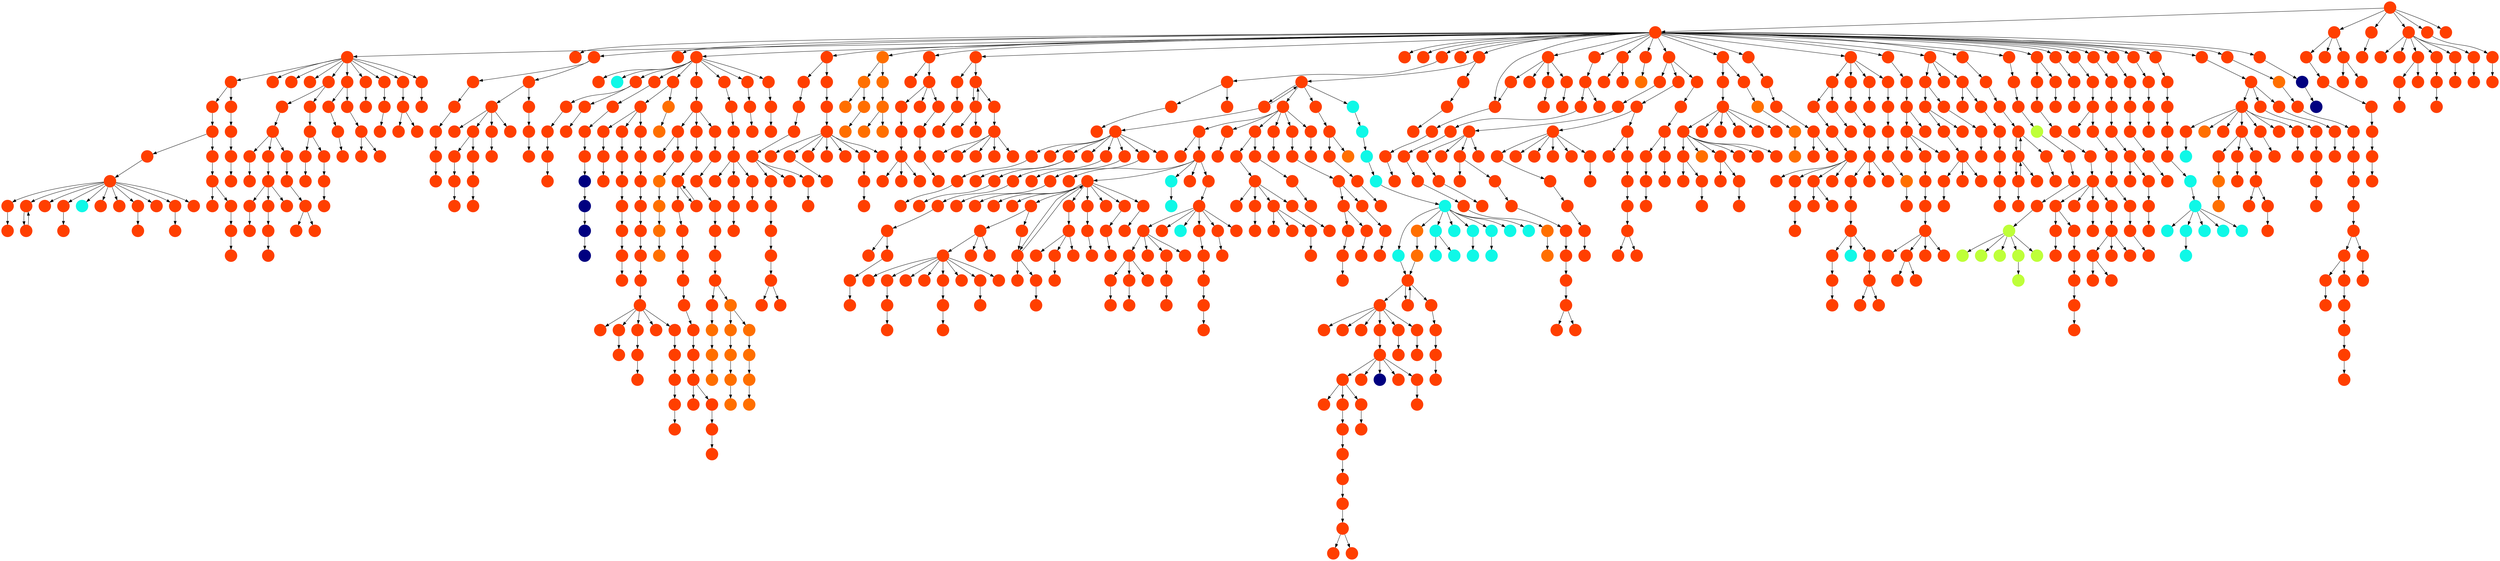 digraph{
0 [tooltip = "T", penwidth = 0, style = filled, fillcolor = "#ff3f00", shape = circle, label = ""]
1 [tooltip = "T", penwidth = 0, style = filled, fillcolor = "#ff3f00", shape = circle, label = ""]
2 [tooltip = "T", penwidth = 0, style = filled, fillcolor = "#ff3f00", shape = circle, label = ""]
3 [tooltip = "T", penwidth = 0, style = filled, fillcolor = "#ff3f00", shape = circle, label = ""]
4 [tooltip = "T", penwidth = 0, style = filled, fillcolor = "#ff3f00", shape = circle, label = ""]
5 [tooltip = "T", penwidth = 0, style = filled, fillcolor = "#ff3f00", shape = circle, label = ""]
6 [tooltip = "T", penwidth = 0, style = filled, fillcolor = "#ff3f00", shape = circle, label = ""]
7 [tooltip = "T", penwidth = 0, style = filled, fillcolor = "#ff3f00", shape = circle, label = ""]
8 [tooltip = "T", penwidth = 0, style = filled, fillcolor = "#ff3f00", shape = circle, label = ""]
9 [tooltip = "T", penwidth = 0, style = filled, fillcolor = "#ff3f00", shape = circle, label = ""]
10 [tooltip = "T", penwidth = 0, style = filled, fillcolor = "#ff3f00", shape = circle, label = ""]
11 [tooltip = "T", penwidth = 0, style = filled, fillcolor = "#ff3f00", shape = circle, label = ""]
12 [tooltip = "T", penwidth = 0, style = filled, fillcolor = "#ff3f00", shape = circle, label = ""]
13 [tooltip = "T", penwidth = 0, style = filled, fillcolor = "#ff3f00", shape = circle, label = ""]
14 [tooltip = "T", penwidth = 0, style = filled, fillcolor = "#ff3f00", shape = circle, label = ""]
15 [tooltip = "T", penwidth = 0, style = filled, fillcolor = "#ff3f00", shape = circle, label = ""]
16 [tooltip = "T", penwidth = 0, style = filled, fillcolor = "#ff3f00", shape = circle, label = ""]
17 [tooltip = "T", penwidth = 0, style = filled, fillcolor = "#ff3f00", shape = circle, label = ""]
18 [tooltip = "T", penwidth = 0, style = filled, fillcolor = "#ff3f00", shape = circle, label = ""]
19 [tooltip = "T", penwidth = 0, style = filled, fillcolor = "#ff3f00", shape = circle, label = ""]
20 [tooltip = "T", penwidth = 0, style = filled, fillcolor = "#ff3f00", shape = circle, label = ""]
21 [tooltip = "T", penwidth = 0, style = filled, fillcolor = "#ff3f00", shape = circle, label = ""]
22 [tooltip = "T", penwidth = 0, style = filled, fillcolor = "#ff3f00", shape = circle, label = ""]
23 [tooltip = "T", penwidth = 0, style = filled, fillcolor = "#ff3f00", shape = circle, label = ""]
24 [tooltip = "T", penwidth = 0, style = filled, fillcolor = "#ff3f00", shape = circle, label = ""]
25 [tooltip = "T", penwidth = 0, style = filled, fillcolor = "#ff3f00", shape = circle, label = ""]
26 [tooltip = "T", penwidth = 0, style = filled, fillcolor = "#ff3f00", shape = circle, label = ""]
27 [tooltip = "T", penwidth = 0, style = filled, fillcolor = "#ff3f00", shape = circle, label = ""]
28 [tooltip = "T", penwidth = 0, style = filled, fillcolor = "#ff3f00", shape = circle, label = ""]
29 [tooltip = "T", penwidth = 0, style = filled, fillcolor = "#ff3f00", shape = circle, label = ""]
30 [tooltip = "T", penwidth = 0, style = filled, fillcolor = "#ff3f00", shape = circle, label = ""]
31 [tooltip = "T", penwidth = 0, style = filled, fillcolor = "#ff3f00", shape = circle, label = ""]
32 [tooltip = "T", penwidth = 0, style = filled, fillcolor = "#ff3f00", shape = circle, label = ""]
33 [tooltip = "T", penwidth = 0, style = filled, fillcolor = "#ff3f00", shape = circle, label = ""]
34 [tooltip = "T", penwidth = 0, style = filled, fillcolor = "#ff3f00", shape = circle, label = ""]
35 [tooltip = "T", penwidth = 0, style = filled, fillcolor = "#ff3f00", shape = circle, label = ""]
36 [tooltip = "T", penwidth = 0, style = filled, fillcolor = "#ff3f00", shape = circle, label = ""]
37 [tooltip = "T", penwidth = 0, style = filled, fillcolor = "#ff3f00", shape = circle, label = ""]
38 [tooltip = "T", penwidth = 0, style = filled, fillcolor = "#ff3f00", shape = circle, label = ""]
39 [tooltip = "T", penwidth = 0, style = filled, fillcolor = "#ff3f00", shape = circle, label = ""]
40 [tooltip = "T", penwidth = 0, style = filled, fillcolor = "#ff3f00", shape = circle, label = ""]
41 [tooltip = "T", penwidth = 0, style = filled, fillcolor = "#ff3f00", shape = circle, label = ""]
42 [tooltip = "T", penwidth = 0, style = filled, fillcolor = "#ff3f00", shape = circle, label = ""]
43 [tooltip = "T", penwidth = 0, style = filled, fillcolor = "#ff3f00", shape = circle, label = ""]
44 [tooltip = "T", penwidth = 0, style = filled, fillcolor = "#ff3f00", shape = circle, label = ""]
45 [tooltip = "T", penwidth = 0, style = filled, fillcolor = "#ff3f00", shape = circle, label = ""]
46 [tooltip = "T", penwidth = 0, style = filled, fillcolor = "#ff3f00", shape = circle, label = ""]
47 [tooltip = "T", penwidth = 0, style = filled, fillcolor = "#ff3f00", shape = circle, label = ""]
48 [tooltip = "T", penwidth = 0, style = filled, fillcolor = "#ff3f00", shape = circle, label = ""]
49 [tooltip = "T", penwidth = 0, style = filled, fillcolor = "#ff3f00", shape = circle, label = ""]
50 [tooltip = "T", penwidth = 0, style = filled, fillcolor = "#ff3f00", shape = circle, label = ""]
51 [tooltip = "T", penwidth = 0, style = filled, fillcolor = "#ff3f00", shape = circle, label = ""]
52 [tooltip = "T", penwidth = 0, style = filled, fillcolor = "#ff3f00", shape = circle, label = ""]
53 [tooltip = "T", penwidth = 0, style = filled, fillcolor = "#ff3f00", shape = circle, label = ""]
54 [tooltip = "T", penwidth = 0, style = filled, fillcolor = "#ff3f00", shape = circle, label = ""]
55 [tooltip = "T", penwidth = 0, style = filled, fillcolor = "#ff3f00", shape = circle, label = ""]
56 [tooltip = "T", penwidth = 0, style = filled, fillcolor = "#ff3f00", shape = circle, label = ""]
57 [tooltip = "T", penwidth = 0, style = filled, fillcolor = "#ff3f00", shape = circle, label = ""]
58 [tooltip = "T", penwidth = 0, style = filled, fillcolor = "#ff3f00", shape = circle, label = ""]
59 [tooltip = "T", penwidth = 0, style = filled, fillcolor = "#ff3f00", shape = circle, label = ""]
60 [tooltip = "T", penwidth = 0, style = filled, fillcolor = "#ff3f00", shape = circle, label = ""]
61 [tooltip = "T", penwidth = 0, style = filled, fillcolor = "#ff3f00", shape = circle, label = ""]
62 [tooltip = "T", penwidth = 0, style = filled, fillcolor = "#ff3f00", shape = circle, label = ""]
63 [tooltip = "T", penwidth = 0, style = filled, fillcolor = "#ff3f00", shape = circle, label = ""]
64 [tooltip = "T", penwidth = 0, style = filled, fillcolor = "#ff3f00", shape = circle, label = ""]
65 [tooltip = "A", penwidth = 0, style = filled, fillcolor = "#000080", shape = circle, label = ""]
66 [tooltip = "T", penwidth = 0, style = filled, fillcolor = "#ff3f00", shape = circle, label = ""]
67 [tooltip = "S", penwidth = 0, style = filled, fillcolor = "#ff6f00", shape = circle, label = ""]
68 [tooltip = "I", penwidth = 0, style = filled, fillcolor = "#0ff8e7", shape = circle, label = ""]
69 [tooltip = "T", penwidth = 0, style = filled, fillcolor = "#ff3f00", shape = circle, label = ""]
70 [tooltip = "T", penwidth = 0, style = filled, fillcolor = "#ff3f00", shape = circle, label = ""]
71 [tooltip = "T", penwidth = 0, style = filled, fillcolor = "#ff3f00", shape = circle, label = ""]
72 [tooltip = "I", penwidth = 0, style = filled, fillcolor = "#0ff8e7", shape = circle, label = ""]
73 [tooltip = "T", penwidth = 0, style = filled, fillcolor = "#ff3f00", shape = circle, label = ""]
74 [tooltip = "T", penwidth = 0, style = filled, fillcolor = "#ff3f00", shape = circle, label = ""]
75 [tooltip = "T", penwidth = 0, style = filled, fillcolor = "#ff3f00", shape = circle, label = ""]
76 [tooltip = "T", penwidth = 0, style = filled, fillcolor = "#ff3f00", shape = circle, label = ""]
77 [tooltip = "T", penwidth = 0, style = filled, fillcolor = "#ff3f00", shape = circle, label = ""]
78 [tooltip = "T", penwidth = 0, style = filled, fillcolor = "#ff3f00", shape = circle, label = ""]
79 [tooltip = "T", penwidth = 0, style = filled, fillcolor = "#ff3f00", shape = circle, label = ""]
80 [tooltip = "T", penwidth = 0, style = filled, fillcolor = "#ff3f00", shape = circle, label = ""]
81 [tooltip = "T", penwidth = 0, style = filled, fillcolor = "#ff3f00", shape = circle, label = ""]
82 [tooltip = "T", penwidth = 0, style = filled, fillcolor = "#ff3f00", shape = circle, label = ""]
83 [tooltip = "T", penwidth = 0, style = filled, fillcolor = "#ff3f00", shape = circle, label = ""]
84 [tooltip = "S", penwidth = 0, style = filled, fillcolor = "#ff6f00", shape = circle, label = ""]
85 [tooltip = "T", penwidth = 0, style = filled, fillcolor = "#ff3f00", shape = circle, label = ""]
86 [tooltip = "T", penwidth = 0, style = filled, fillcolor = "#ff3f00", shape = circle, label = ""]
87 [tooltip = "T", penwidth = 0, style = filled, fillcolor = "#ff3f00", shape = circle, label = ""]
88 [tooltip = "T", penwidth = 0, style = filled, fillcolor = "#ff3f00", shape = circle, label = ""]
89 [tooltip = "T", penwidth = 0, style = filled, fillcolor = "#ff3f00", shape = circle, label = ""]
90 [tooltip = "T", penwidth = 0, style = filled, fillcolor = "#ff3f00", shape = circle, label = ""]
91 [tooltip = "T", penwidth = 0, style = filled, fillcolor = "#ff3f00", shape = circle, label = ""]
92 [tooltip = "T", penwidth = 0, style = filled, fillcolor = "#ff3f00", shape = circle, label = ""]
93 [tooltip = "T", penwidth = 0, style = filled, fillcolor = "#ff3f00", shape = circle, label = ""]
94 [tooltip = "T", penwidth = 0, style = filled, fillcolor = "#ff3f00", shape = circle, label = ""]
95 [tooltip = "T", penwidth = 0, style = filled, fillcolor = "#ff3f00", shape = circle, label = ""]
96 [tooltip = "S", penwidth = 0, style = filled, fillcolor = "#ff6f00", shape = circle, label = ""]
97 [tooltip = "T", penwidth = 0, style = filled, fillcolor = "#ff3f00", shape = circle, label = ""]
98 [tooltip = "T", penwidth = 0, style = filled, fillcolor = "#ff3f00", shape = circle, label = ""]
99 [tooltip = "T", penwidth = 0, style = filled, fillcolor = "#ff3f00", shape = circle, label = ""]
100 [tooltip = "S", penwidth = 0, style = filled, fillcolor = "#ff6f00", shape = circle, label = ""]
101 [tooltip = "T", penwidth = 0, style = filled, fillcolor = "#ff3f00", shape = circle, label = ""]
102 [tooltip = "T", penwidth = 0, style = filled, fillcolor = "#ff3f00", shape = circle, label = ""]
103 [tooltip = "T", penwidth = 0, style = filled, fillcolor = "#ff3f00", shape = circle, label = ""]
104 [tooltip = "T", penwidth = 0, style = filled, fillcolor = "#ff3f00", shape = circle, label = ""]
105 [tooltip = "T", penwidth = 0, style = filled, fillcolor = "#ff3f00", shape = circle, label = ""]
106 [tooltip = "T", penwidth = 0, style = filled, fillcolor = "#ff3f00", shape = circle, label = ""]
107 [tooltip = "T", penwidth = 0, style = filled, fillcolor = "#ff3f00", shape = circle, label = ""]
108 [tooltip = "T", penwidth = 0, style = filled, fillcolor = "#ff3f00", shape = circle, label = ""]
109 [tooltip = "T", penwidth = 0, style = filled, fillcolor = "#ff3f00", shape = circle, label = ""]
110 [tooltip = "T", penwidth = 0, style = filled, fillcolor = "#ff3f00", shape = circle, label = ""]
111 [tooltip = "T", penwidth = 0, style = filled, fillcolor = "#ff3f00", shape = circle, label = ""]
112 [tooltip = "T", penwidth = 0, style = filled, fillcolor = "#ff3f00", shape = circle, label = ""]
113 [tooltip = "T", penwidth = 0, style = filled, fillcolor = "#ff3f00", shape = circle, label = ""]
114 [tooltip = "T", penwidth = 0, style = filled, fillcolor = "#ff3f00", shape = circle, label = ""]
115 [tooltip = "S", penwidth = 0, style = filled, fillcolor = "#ff6f00", shape = circle, label = ""]
116 [tooltip = "T", penwidth = 0, style = filled, fillcolor = "#ff3f00", shape = circle, label = ""]
117 [tooltip = "T", penwidth = 0, style = filled, fillcolor = "#ff3f00", shape = circle, label = ""]
118 [tooltip = "T", penwidth = 0, style = filled, fillcolor = "#ff3f00", shape = circle, label = ""]
119 [tooltip = "T", penwidth = 0, style = filled, fillcolor = "#ff3f00", shape = circle, label = ""]
120 [tooltip = "T", penwidth = 0, style = filled, fillcolor = "#ff3f00", shape = circle, label = ""]
121 [tooltip = "S", penwidth = 0, style = filled, fillcolor = "#ff6f00", shape = circle, label = ""]
122 [tooltip = "T", penwidth = 0, style = filled, fillcolor = "#ff3f00", shape = circle, label = ""]
123 [tooltip = "T", penwidth = 0, style = filled, fillcolor = "#ff3f00", shape = circle, label = ""]
124 [tooltip = "T", penwidth = 0, style = filled, fillcolor = "#ff3f00", shape = circle, label = ""]
125 [tooltip = "T", penwidth = 0, style = filled, fillcolor = "#ff3f00", shape = circle, label = ""]
126 [tooltip = "T", penwidth = 0, style = filled, fillcolor = "#ff3f00", shape = circle, label = ""]
127 [tooltip = "T", penwidth = 0, style = filled, fillcolor = "#ff3f00", shape = circle, label = ""]
128 [tooltip = "T", penwidth = 0, style = filled, fillcolor = "#ff3f00", shape = circle, label = ""]
129 [tooltip = "T", penwidth = 0, style = filled, fillcolor = "#ff3f00", shape = circle, label = ""]
130 [tooltip = "T", penwidth = 0, style = filled, fillcolor = "#ff3f00", shape = circle, label = ""]
131 [tooltip = "T", penwidth = 0, style = filled, fillcolor = "#ff3f00", shape = circle, label = ""]
132 [tooltip = "T", penwidth = 0, style = filled, fillcolor = "#ff3f00", shape = circle, label = ""]
133 [tooltip = "T", penwidth = 0, style = filled, fillcolor = "#ff3f00", shape = circle, label = ""]
134 [tooltip = "T", penwidth = 0, style = filled, fillcolor = "#ff3f00", shape = circle, label = ""]
135 [tooltip = "T", penwidth = 0, style = filled, fillcolor = "#ff3f00", shape = circle, label = ""]
136 [tooltip = "T", penwidth = 0, style = filled, fillcolor = "#ff3f00", shape = circle, label = ""]
137 [tooltip = "T", penwidth = 0, style = filled, fillcolor = "#ff3f00", shape = circle, label = ""]
138 [tooltip = "T", penwidth = 0, style = filled, fillcolor = "#ff3f00", shape = circle, label = ""]
139 [tooltip = "T", penwidth = 0, style = filled, fillcolor = "#ff3f00", shape = circle, label = ""]
140 [tooltip = "T", penwidth = 0, style = filled, fillcolor = "#ff3f00", shape = circle, label = ""]
141 [tooltip = "T", penwidth = 0, style = filled, fillcolor = "#ff3f00", shape = circle, label = ""]
142 [tooltip = "T", penwidth = 0, style = filled, fillcolor = "#ff3f00", shape = circle, label = ""]
143 [tooltip = "T", penwidth = 0, style = filled, fillcolor = "#ff3f00", shape = circle, label = ""]
144 [tooltip = "T", penwidth = 0, style = filled, fillcolor = "#ff3f00", shape = circle, label = ""]
145 [tooltip = "T", penwidth = 0, style = filled, fillcolor = "#ff3f00", shape = circle, label = ""]
146 [tooltip = "T", penwidth = 0, style = filled, fillcolor = "#ff3f00", shape = circle, label = ""]
147 [tooltip = "T", penwidth = 0, style = filled, fillcolor = "#ff3f00", shape = circle, label = ""]
148 [tooltip = "T", penwidth = 0, style = filled, fillcolor = "#ff3f00", shape = circle, label = ""]
149 [tooltip = "T", penwidth = 0, style = filled, fillcolor = "#ff3f00", shape = circle, label = ""]
150 [tooltip = "T", penwidth = 0, style = filled, fillcolor = "#ff3f00", shape = circle, label = ""]
151 [tooltip = "T", penwidth = 0, style = filled, fillcolor = "#ff3f00", shape = circle, label = ""]
152 [tooltip = "T", penwidth = 0, style = filled, fillcolor = "#ff3f00", shape = circle, label = ""]
153 [tooltip = "T", penwidth = 0, style = filled, fillcolor = "#ff3f00", shape = circle, label = ""]
154 [tooltip = "T", penwidth = 0, style = filled, fillcolor = "#ff3f00", shape = circle, label = ""]
155 [tooltip = "S", penwidth = 0, style = filled, fillcolor = "#ff6f00", shape = circle, label = ""]
156 [tooltip = "T", penwidth = 0, style = filled, fillcolor = "#ff3f00", shape = circle, label = ""]
157 [tooltip = "T", penwidth = 0, style = filled, fillcolor = "#ff3f00", shape = circle, label = ""]
158 [tooltip = "T", penwidth = 0, style = filled, fillcolor = "#ff3f00", shape = circle, label = ""]
159 [tooltip = "I", penwidth = 0, style = filled, fillcolor = "#0ff8e7", shape = circle, label = ""]
160 [tooltip = "T", penwidth = 0, style = filled, fillcolor = "#ff3f00", shape = circle, label = ""]
161 [tooltip = "T", penwidth = 0, style = filled, fillcolor = "#ff3f00", shape = circle, label = ""]
162 [tooltip = "T", penwidth = 0, style = filled, fillcolor = "#ff3f00", shape = circle, label = ""]
163 [tooltip = "T", penwidth = 0, style = filled, fillcolor = "#ff3f00", shape = circle, label = ""]
164 [tooltip = "T", penwidth = 0, style = filled, fillcolor = "#ff3f00", shape = circle, label = ""]
165 [tooltip = "T", penwidth = 0, style = filled, fillcolor = "#ff3f00", shape = circle, label = ""]
166 [tooltip = "T", penwidth = 0, style = filled, fillcolor = "#ff3f00", shape = circle, label = ""]
167 [tooltip = "T", penwidth = 0, style = filled, fillcolor = "#ff3f00", shape = circle, label = ""]
168 [tooltip = "T", penwidth = 0, style = filled, fillcolor = "#ff3f00", shape = circle, label = ""]
169 [tooltip = "T", penwidth = 0, style = filled, fillcolor = "#ff3f00", shape = circle, label = ""]
170 [tooltip = "T", penwidth = 0, style = filled, fillcolor = "#ff3f00", shape = circle, label = ""]
171 [tooltip = "T", penwidth = 0, style = filled, fillcolor = "#ff3f00", shape = circle, label = ""]
172 [tooltip = "T", penwidth = 0, style = filled, fillcolor = "#ff3f00", shape = circle, label = ""]
173 [tooltip = "T", penwidth = 0, style = filled, fillcolor = "#ff3f00", shape = circle, label = ""]
174 [tooltip = "T", penwidth = 0, style = filled, fillcolor = "#ff3f00", shape = circle, label = ""]
175 [tooltip = "T", penwidth = 0, style = filled, fillcolor = "#ff3f00", shape = circle, label = ""]
176 [tooltip = "T", penwidth = 0, style = filled, fillcolor = "#ff3f00", shape = circle, label = ""]
177 [tooltip = "T", penwidth = 0, style = filled, fillcolor = "#ff3f00", shape = circle, label = ""]
178 [tooltip = "T", penwidth = 0, style = filled, fillcolor = "#ff3f00", shape = circle, label = ""]
179 [tooltip = "T", penwidth = 0, style = filled, fillcolor = "#ff3f00", shape = circle, label = ""]
180 [tooltip = "T", penwidth = 0, style = filled, fillcolor = "#ff3f00", shape = circle, label = ""]
181 [tooltip = "T", penwidth = 0, style = filled, fillcolor = "#ff3f00", shape = circle, label = ""]
182 [tooltip = "T", penwidth = 0, style = filled, fillcolor = "#ff3f00", shape = circle, label = ""]
183 [tooltip = "T", penwidth = 0, style = filled, fillcolor = "#ff3f00", shape = circle, label = ""]
184 [tooltip = "T", penwidth = 0, style = filled, fillcolor = "#ff3f00", shape = circle, label = ""]
185 [tooltip = "S", penwidth = 0, style = filled, fillcolor = "#ff6f00", shape = circle, label = ""]
186 [tooltip = "T", penwidth = 0, style = filled, fillcolor = "#ff3f00", shape = circle, label = ""]
187 [tooltip = "T", penwidth = 0, style = filled, fillcolor = "#ff3f00", shape = circle, label = ""]
188 [tooltip = "T", penwidth = 0, style = filled, fillcolor = "#ff3f00", shape = circle, label = ""]
189 [tooltip = "T", penwidth = 0, style = filled, fillcolor = "#ff3f00", shape = circle, label = ""]
190 [tooltip = "T", penwidth = 0, style = filled, fillcolor = "#ff3f00", shape = circle, label = ""]
191 [tooltip = "T", penwidth = 0, style = filled, fillcolor = "#ff3f00", shape = circle, label = ""]
192 [tooltip = "T", penwidth = 0, style = filled, fillcolor = "#ff3f00", shape = circle, label = ""]
193 [tooltip = "T", penwidth = 0, style = filled, fillcolor = "#ff3f00", shape = circle, label = ""]
194 [tooltip = "T", penwidth = 0, style = filled, fillcolor = "#ff3f00", shape = circle, label = ""]
195 [tooltip = "T", penwidth = 0, style = filled, fillcolor = "#ff3f00", shape = circle, label = ""]
196 [tooltip = "T", penwidth = 0, style = filled, fillcolor = "#ff3f00", shape = circle, label = ""]
197 [tooltip = "T", penwidth = 0, style = filled, fillcolor = "#ff3f00", shape = circle, label = ""]
198 [tooltip = "T", penwidth = 0, style = filled, fillcolor = "#ff3f00", shape = circle, label = ""]
199 [tooltip = "S", penwidth = 0, style = filled, fillcolor = "#ff6f00", shape = circle, label = ""]
200 [tooltip = "T", penwidth = 0, style = filled, fillcolor = "#ff3f00", shape = circle, label = ""]
201 [tooltip = "T", penwidth = 0, style = filled, fillcolor = "#ff3f00", shape = circle, label = ""]
202 [tooltip = "T", penwidth = 0, style = filled, fillcolor = "#ff3f00", shape = circle, label = ""]
203 [tooltip = "T", penwidth = 0, style = filled, fillcolor = "#ff3f00", shape = circle, label = ""]
204 [tooltip = "T", penwidth = 0, style = filled, fillcolor = "#ff3f00", shape = circle, label = ""]
205 [tooltip = "T", penwidth = 0, style = filled, fillcolor = "#ff3f00", shape = circle, label = ""]
206 [tooltip = "T", penwidth = 0, style = filled, fillcolor = "#ff3f00", shape = circle, label = ""]
207 [tooltip = "T", penwidth = 0, style = filled, fillcolor = "#ff3f00", shape = circle, label = ""]
208 [tooltip = "T", penwidth = 0, style = filled, fillcolor = "#ff3f00", shape = circle, label = ""]
209 [tooltip = "T", penwidth = 0, style = filled, fillcolor = "#ff3f00", shape = circle, label = ""]
210 [tooltip = "T", penwidth = 0, style = filled, fillcolor = "#ff3f00", shape = circle, label = ""]
211 [tooltip = "T", penwidth = 0, style = filled, fillcolor = "#ff3f00", shape = circle, label = ""]
212 [tooltip = "T", penwidth = 0, style = filled, fillcolor = "#ff3f00", shape = circle, label = ""]
213 [tooltip = "T", penwidth = 0, style = filled, fillcolor = "#ff3f00", shape = circle, label = ""]
214 [tooltip = "T", penwidth = 0, style = filled, fillcolor = "#ff3f00", shape = circle, label = ""]
215 [tooltip = "T", penwidth = 0, style = filled, fillcolor = "#ff3f00", shape = circle, label = ""]
216 [tooltip = "T", penwidth = 0, style = filled, fillcolor = "#ff3f00", shape = circle, label = ""]
217 [tooltip = "T", penwidth = 0, style = filled, fillcolor = "#ff3f00", shape = circle, label = ""]
218 [tooltip = "T", penwidth = 0, style = filled, fillcolor = "#ff3f00", shape = circle, label = ""]
219 [tooltip = "T", penwidth = 0, style = filled, fillcolor = "#ff3f00", shape = circle, label = ""]
220 [tooltip = "T", penwidth = 0, style = filled, fillcolor = "#ff3f00", shape = circle, label = ""]
221 [tooltip = "T", penwidth = 0, style = filled, fillcolor = "#ff3f00", shape = circle, label = ""]
222 [tooltip = "A", penwidth = 0, style = filled, fillcolor = "#000080", shape = circle, label = ""]
223 [tooltip = "T", penwidth = 0, style = filled, fillcolor = "#ff3f00", shape = circle, label = ""]
224 [tooltip = "T", penwidth = 0, style = filled, fillcolor = "#ff3f00", shape = circle, label = ""]
225 [tooltip = "T", penwidth = 0, style = filled, fillcolor = "#ff3f00", shape = circle, label = ""]
226 [tooltip = "S", penwidth = 0, style = filled, fillcolor = "#ff6f00", shape = circle, label = ""]
227 [tooltip = "T", penwidth = 0, style = filled, fillcolor = "#ff3f00", shape = circle, label = ""]
228 [tooltip = "S", penwidth = 0, style = filled, fillcolor = "#ff6f00", shape = circle, label = ""]
229 [tooltip = "T", penwidth = 0, style = filled, fillcolor = "#ff3f00", shape = circle, label = ""]
230 [tooltip = "I", penwidth = 0, style = filled, fillcolor = "#0ff8e7", shape = circle, label = ""]
231 [tooltip = "T", penwidth = 0, style = filled, fillcolor = "#ff3f00", shape = circle, label = ""]
232 [tooltip = "T", penwidth = 0, style = filled, fillcolor = "#ff3f00", shape = circle, label = ""]
233 [tooltip = "T", penwidth = 0, style = filled, fillcolor = "#ff3f00", shape = circle, label = ""]
234 [tooltip = "T", penwidth = 0, style = filled, fillcolor = "#ff3f00", shape = circle, label = ""]
235 [tooltip = "T", penwidth = 0, style = filled, fillcolor = "#ff3f00", shape = circle, label = ""]
236 [tooltip = "T", penwidth = 0, style = filled, fillcolor = "#ff3f00", shape = circle, label = ""]
237 [tooltip = "T", penwidth = 0, style = filled, fillcolor = "#ff3f00", shape = circle, label = ""]
238 [tooltip = "T", penwidth = 0, style = filled, fillcolor = "#ff3f00", shape = circle, label = ""]
239 [tooltip = "T", penwidth = 0, style = filled, fillcolor = "#ff3f00", shape = circle, label = ""]
240 [tooltip = "T", penwidth = 0, style = filled, fillcolor = "#ff3f00", shape = circle, label = ""]
241 [tooltip = "T", penwidth = 0, style = filled, fillcolor = "#ff3f00", shape = circle, label = ""]
242 [tooltip = "S", penwidth = 0, style = filled, fillcolor = "#ff6f00", shape = circle, label = ""]
243 [tooltip = "T", penwidth = 0, style = filled, fillcolor = "#ff3f00", shape = circle, label = ""]
244 [tooltip = "T", penwidth = 0, style = filled, fillcolor = "#ff3f00", shape = circle, label = ""]
245 [tooltip = "T", penwidth = 0, style = filled, fillcolor = "#ff3f00", shape = circle, label = ""]
246 [tooltip = "T", penwidth = 0, style = filled, fillcolor = "#ff3f00", shape = circle, label = ""]
247 [tooltip = "T", penwidth = 0, style = filled, fillcolor = "#ff3f00", shape = circle, label = ""]
248 [tooltip = "T", penwidth = 0, style = filled, fillcolor = "#ff3f00", shape = circle, label = ""]
249 [tooltip = "T", penwidth = 0, style = filled, fillcolor = "#ff3f00", shape = circle, label = ""]
250 [tooltip = "T", penwidth = 0, style = filled, fillcolor = "#ff3f00", shape = circle, label = ""]
251 [tooltip = "T", penwidth = 0, style = filled, fillcolor = "#ff3f00", shape = circle, label = ""]
252 [tooltip = "T", penwidth = 0, style = filled, fillcolor = "#ff3f00", shape = circle, label = ""]
253 [tooltip = "T", penwidth = 0, style = filled, fillcolor = "#ff3f00", shape = circle, label = ""]
254 [tooltip = "T", penwidth = 0, style = filled, fillcolor = "#ff3f00", shape = circle, label = ""]
255 [tooltip = "T", penwidth = 0, style = filled, fillcolor = "#ff3f00", shape = circle, label = ""]
256 [tooltip = "T", penwidth = 0, style = filled, fillcolor = "#ff3f00", shape = circle, label = ""]
257 [tooltip = "T", penwidth = 0, style = filled, fillcolor = "#ff3f00", shape = circle, label = ""]
258 [tooltip = "T", penwidth = 0, style = filled, fillcolor = "#ff3f00", shape = circle, label = ""]
259 [tooltip = "T", penwidth = 0, style = filled, fillcolor = "#ff3f00", shape = circle, label = ""]
260 [tooltip = "T", penwidth = 0, style = filled, fillcolor = "#ff3f00", shape = circle, label = ""]
261 [tooltip = "T", penwidth = 0, style = filled, fillcolor = "#ff3f00", shape = circle, label = ""]
262 [tooltip = "T", penwidth = 0, style = filled, fillcolor = "#ff3f00", shape = circle, label = ""]
263 [tooltip = "T", penwidth = 0, style = filled, fillcolor = "#ff3f00", shape = circle, label = ""]
264 [tooltip = "T", penwidth = 0, style = filled, fillcolor = "#ff3f00", shape = circle, label = ""]
265 [tooltip = "T", penwidth = 0, style = filled, fillcolor = "#ff3f00", shape = circle, label = ""]
266 [tooltip = "T", penwidth = 0, style = filled, fillcolor = "#ff3f00", shape = circle, label = ""]
267 [tooltip = "T", penwidth = 0, style = filled, fillcolor = "#ff3f00", shape = circle, label = ""]
268 [tooltip = "T", penwidth = 0, style = filled, fillcolor = "#ff3f00", shape = circle, label = ""]
269 [tooltip = "T", penwidth = 0, style = filled, fillcolor = "#ff3f00", shape = circle, label = ""]
270 [tooltip = "T", penwidth = 0, style = filled, fillcolor = "#ff3f00", shape = circle, label = ""]
271 [tooltip = "T", penwidth = 0, style = filled, fillcolor = "#ff3f00", shape = circle, label = ""]
272 [tooltip = "T", penwidth = 0, style = filled, fillcolor = "#ff3f00", shape = circle, label = ""]
273 [tooltip = "T", penwidth = 0, style = filled, fillcolor = "#ff3f00", shape = circle, label = ""]
274 [tooltip = "T", penwidth = 0, style = filled, fillcolor = "#ff3f00", shape = circle, label = ""]
275 [tooltip = "T", penwidth = 0, style = filled, fillcolor = "#ff3f00", shape = circle, label = ""]
276 [tooltip = "S", penwidth = 0, style = filled, fillcolor = "#ff6f00", shape = circle, label = ""]
277 [tooltip = "T", penwidth = 0, style = filled, fillcolor = "#ff3f00", shape = circle, label = ""]
278 [tooltip = "T", penwidth = 0, style = filled, fillcolor = "#ff3f00", shape = circle, label = ""]
279 [tooltip = "T", penwidth = 0, style = filled, fillcolor = "#ff3f00", shape = circle, label = ""]
280 [tooltip = "T", penwidth = 0, style = filled, fillcolor = "#ff3f00", shape = circle, label = ""]
281 [tooltip = "S", penwidth = 0, style = filled, fillcolor = "#ff6f00", shape = circle, label = ""]
282 [tooltip = "T", penwidth = 0, style = filled, fillcolor = "#ff3f00", shape = circle, label = ""]
283 [tooltip = "T", penwidth = 0, style = filled, fillcolor = "#ff3f00", shape = circle, label = ""]
284 [tooltip = "T", penwidth = 0, style = filled, fillcolor = "#ff3f00", shape = circle, label = ""]
285 [tooltip = "T", penwidth = 0, style = filled, fillcolor = "#ff3f00", shape = circle, label = ""]
286 [tooltip = "T", penwidth = 0, style = filled, fillcolor = "#ff3f00", shape = circle, label = ""]
287 [tooltip = "T", penwidth = 0, style = filled, fillcolor = "#ff3f00", shape = circle, label = ""]
288 [tooltip = "T", penwidth = 0, style = filled, fillcolor = "#ff3f00", shape = circle, label = ""]
289 [tooltip = "A", penwidth = 0, style = filled, fillcolor = "#000080", shape = circle, label = ""]
290 [tooltip = "T", penwidth = 0, style = filled, fillcolor = "#ff3f00", shape = circle, label = ""]
291 [tooltip = "T", penwidth = 0, style = filled, fillcolor = "#ff3f00", shape = circle, label = ""]
292 [tooltip = "T", penwidth = 0, style = filled, fillcolor = "#ff3f00", shape = circle, label = ""]
293 [tooltip = "T", penwidth = 0, style = filled, fillcolor = "#ff3f00", shape = circle, label = ""]
294 [tooltip = "T", penwidth = 0, style = filled, fillcolor = "#ff3f00", shape = circle, label = ""]
295 [tooltip = "T", penwidth = 0, style = filled, fillcolor = "#ff3f00", shape = circle, label = ""]
296 [tooltip = "T", penwidth = 0, style = filled, fillcolor = "#ff3f00", shape = circle, label = ""]
297 [tooltip = "T", penwidth = 0, style = filled, fillcolor = "#ff3f00", shape = circle, label = ""]
298 [tooltip = "T", penwidth = 0, style = filled, fillcolor = "#ff3f00", shape = circle, label = ""]
299 [tooltip = "T", penwidth = 0, style = filled, fillcolor = "#ff3f00", shape = circle, label = ""]
300 [tooltip = "T", penwidth = 0, style = filled, fillcolor = "#ff3f00", shape = circle, label = ""]
301 [tooltip = "T", penwidth = 0, style = filled, fillcolor = "#ff3f00", shape = circle, label = ""]
302 [tooltip = "T", penwidth = 0, style = filled, fillcolor = "#ff3f00", shape = circle, label = ""]
303 [tooltip = "T", penwidth = 0, style = filled, fillcolor = "#ff3f00", shape = circle, label = ""]
304 [tooltip = "T", penwidth = 0, style = filled, fillcolor = "#ff3f00", shape = circle, label = ""]
305 [tooltip = "T", penwidth = 0, style = filled, fillcolor = "#ff3f00", shape = circle, label = ""]
306 [tooltip = "T", penwidth = 0, style = filled, fillcolor = "#ff3f00", shape = circle, label = ""]
307 [tooltip = "T", penwidth = 0, style = filled, fillcolor = "#ff3f00", shape = circle, label = ""]
308 [tooltip = "T", penwidth = 0, style = filled, fillcolor = "#ff3f00", shape = circle, label = ""]
309 [tooltip = "T", penwidth = 0, style = filled, fillcolor = "#ff3f00", shape = circle, label = ""]
310 [tooltip = "T", penwidth = 0, style = filled, fillcolor = "#ff3f00", shape = circle, label = ""]
311 [tooltip = "T", penwidth = 0, style = filled, fillcolor = "#ff3f00", shape = circle, label = ""]
312 [tooltip = "T", penwidth = 0, style = filled, fillcolor = "#ff3f00", shape = circle, label = ""]
313 [tooltip = "T", penwidth = 0, style = filled, fillcolor = "#ff3f00", shape = circle, label = ""]
314 [tooltip = "T", penwidth = 0, style = filled, fillcolor = "#ff3f00", shape = circle, label = ""]
315 [tooltip = "T", penwidth = 0, style = filled, fillcolor = "#ff3f00", shape = circle, label = ""]
316 [tooltip = "T", penwidth = 0, style = filled, fillcolor = "#ff3f00", shape = circle, label = ""]
317 [tooltip = "S", penwidth = 0, style = filled, fillcolor = "#ff6f00", shape = circle, label = ""]
318 [tooltip = "T", penwidth = 0, style = filled, fillcolor = "#ff3f00", shape = circle, label = ""]
319 [tooltip = "T", penwidth = 0, style = filled, fillcolor = "#ff3f00", shape = circle, label = ""]
320 [tooltip = "T", penwidth = 0, style = filled, fillcolor = "#ff3f00", shape = circle, label = ""]
321 [tooltip = "T", penwidth = 0, style = filled, fillcolor = "#ff3f00", shape = circle, label = ""]
322 [tooltip = "T", penwidth = 0, style = filled, fillcolor = "#ff3f00", shape = circle, label = ""]
323 [tooltip = "T", penwidth = 0, style = filled, fillcolor = "#ff3f00", shape = circle, label = ""]
324 [tooltip = "T", penwidth = 0, style = filled, fillcolor = "#ff3f00", shape = circle, label = ""]
325 [tooltip = "T", penwidth = 0, style = filled, fillcolor = "#ff3f00", shape = circle, label = ""]
326 [tooltip = "T", penwidth = 0, style = filled, fillcolor = "#ff3f00", shape = circle, label = ""]
327 [tooltip = "T", penwidth = 0, style = filled, fillcolor = "#ff3f00", shape = circle, label = ""]
328 [tooltip = "T", penwidth = 0, style = filled, fillcolor = "#ff3f00", shape = circle, label = ""]
329 [tooltip = "T", penwidth = 0, style = filled, fillcolor = "#ff3f00", shape = circle, label = ""]
330 [tooltip = "T", penwidth = 0, style = filled, fillcolor = "#ff3f00", shape = circle, label = ""]
331 [tooltip = "T", penwidth = 0, style = filled, fillcolor = "#ff3f00", shape = circle, label = ""]
332 [tooltip = "T", penwidth = 0, style = filled, fillcolor = "#ff3f00", shape = circle, label = ""]
333 [tooltip = "T", penwidth = 0, style = filled, fillcolor = "#ff3f00", shape = circle, label = ""]
334 [tooltip = "T", penwidth = 0, style = filled, fillcolor = "#ff3f00", shape = circle, label = ""]
335 [tooltip = "T", penwidth = 0, style = filled, fillcolor = "#ff3f00", shape = circle, label = ""]
336 [tooltip = "T", penwidth = 0, style = filled, fillcolor = "#ff3f00", shape = circle, label = ""]
337 [tooltip = "T", penwidth = 0, style = filled, fillcolor = "#ff3f00", shape = circle, label = ""]
338 [tooltip = "T", penwidth = 0, style = filled, fillcolor = "#ff3f00", shape = circle, label = ""]
339 [tooltip = "T", penwidth = 0, style = filled, fillcolor = "#ff3f00", shape = circle, label = ""]
340 [tooltip = "I", penwidth = 0, style = filled, fillcolor = "#0ff8e7", shape = circle, label = ""]
341 [tooltip = "T", penwidth = 0, style = filled, fillcolor = "#ff3f00", shape = circle, label = ""]
342 [tooltip = "T", penwidth = 0, style = filled, fillcolor = "#ff3f00", shape = circle, label = ""]
343 [tooltip = "T", penwidth = 0, style = filled, fillcolor = "#ff3f00", shape = circle, label = ""]
344 [tooltip = "T", penwidth = 0, style = filled, fillcolor = "#ff3f00", shape = circle, label = ""]
345 [tooltip = "T", penwidth = 0, style = filled, fillcolor = "#ff3f00", shape = circle, label = ""]
346 [tooltip = "T", penwidth = 0, style = filled, fillcolor = "#ff3f00", shape = circle, label = ""]
347 [tooltip = "T", penwidth = 0, style = filled, fillcolor = "#ff3f00", shape = circle, label = ""]
348 [tooltip = "T", penwidth = 0, style = filled, fillcolor = "#ff3f00", shape = circle, label = ""]
349 [tooltip = "T", penwidth = 0, style = filled, fillcolor = "#ff3f00", shape = circle, label = ""]
350 [tooltip = "T", penwidth = 0, style = filled, fillcolor = "#ff3f00", shape = circle, label = ""]
351 [tooltip = "T", penwidth = 0, style = filled, fillcolor = "#ff3f00", shape = circle, label = ""]
352 [tooltip = "T", penwidth = 0, style = filled, fillcolor = "#ff3f00", shape = circle, label = ""]
353 [tooltip = "S", penwidth = 0, style = filled, fillcolor = "#ff6f00", shape = circle, label = ""]
354 [tooltip = "T", penwidth = 0, style = filled, fillcolor = "#ff3f00", shape = circle, label = ""]
355 [tooltip = "T", penwidth = 0, style = filled, fillcolor = "#ff3f00", shape = circle, label = ""]
356 [tooltip = "T", penwidth = 0, style = filled, fillcolor = "#ff3f00", shape = circle, label = ""]
357 [tooltip = "I", penwidth = 0, style = filled, fillcolor = "#0ff8e7", shape = circle, label = ""]
358 [tooltip = "A", penwidth = 0, style = filled, fillcolor = "#000080", shape = circle, label = ""]
359 [tooltip = "T", penwidth = 0, style = filled, fillcolor = "#ff3f00", shape = circle, label = ""]
360 [tooltip = "T", penwidth = 0, style = filled, fillcolor = "#ff3f00", shape = circle, label = ""]
361 [tooltip = "T", penwidth = 0, style = filled, fillcolor = "#ff3f00", shape = circle, label = ""]
362 [tooltip = "T", penwidth = 0, style = filled, fillcolor = "#ff3f00", shape = circle, label = ""]
363 [tooltip = "T", penwidth = 0, style = filled, fillcolor = "#ff3f00", shape = circle, label = ""]
364 [tooltip = "T", penwidth = 0, style = filled, fillcolor = "#ff3f00", shape = circle, label = ""]
365 [tooltip = "T", penwidth = 0, style = filled, fillcolor = "#ff3f00", shape = circle, label = ""]
366 [tooltip = "T", penwidth = 0, style = filled, fillcolor = "#ff3f00", shape = circle, label = ""]
367 [tooltip = "T", penwidth = 0, style = filled, fillcolor = "#ff3f00", shape = circle, label = ""]
368 [tooltip = "T", penwidth = 0, style = filled, fillcolor = "#ff3f00", shape = circle, label = ""]
369 [tooltip = "T", penwidth = 0, style = filled, fillcolor = "#ff3f00", shape = circle, label = ""]
370 [tooltip = "T", penwidth = 0, style = filled, fillcolor = "#ff3f00", shape = circle, label = ""]
371 [tooltip = "T", penwidth = 0, style = filled, fillcolor = "#ff3f00", shape = circle, label = ""]
372 [tooltip = "T", penwidth = 0, style = filled, fillcolor = "#ff3f00", shape = circle, label = ""]
373 [tooltip = "T", penwidth = 0, style = filled, fillcolor = "#ff3f00", shape = circle, label = ""]
374 [tooltip = "T", penwidth = 0, style = filled, fillcolor = "#ff3f00", shape = circle, label = ""]
375 [tooltip = "T", penwidth = 0, style = filled, fillcolor = "#ff3f00", shape = circle, label = ""]
376 [tooltip = "T", penwidth = 0, style = filled, fillcolor = "#ff3f00", shape = circle, label = ""]
377 [tooltip = "T", penwidth = 0, style = filled, fillcolor = "#ff3f00", shape = circle, label = ""]
378 [tooltip = "T", penwidth = 0, style = filled, fillcolor = "#ff3f00", shape = circle, label = ""]
379 [tooltip = "T", penwidth = 0, style = filled, fillcolor = "#ff3f00", shape = circle, label = ""]
380 [tooltip = "I", penwidth = 0, style = filled, fillcolor = "#0ff8e7", shape = circle, label = ""]
381 [tooltip = "I", penwidth = 0, style = filled, fillcolor = "#0ff8e7", shape = circle, label = ""]
382 [tooltip = "A", penwidth = 0, style = filled, fillcolor = "#000080", shape = circle, label = ""]
383 [tooltip = "T", penwidth = 0, style = filled, fillcolor = "#ff3f00", shape = circle, label = ""]
384 [tooltip = "T", penwidth = 0, style = filled, fillcolor = "#ff3f00", shape = circle, label = ""]
385 [tooltip = "T", penwidth = 0, style = filled, fillcolor = "#ff3f00", shape = circle, label = ""]
386 [tooltip = "T", penwidth = 0, style = filled, fillcolor = "#ff3f00", shape = circle, label = ""]
387 [tooltip = "T", penwidth = 0, style = filled, fillcolor = "#ff3f00", shape = circle, label = ""]
388 [tooltip = "T", penwidth = 0, style = filled, fillcolor = "#ff3f00", shape = circle, label = ""]
389 [tooltip = "T", penwidth = 0, style = filled, fillcolor = "#ff3f00", shape = circle, label = ""]
390 [tooltip = "T", penwidth = 0, style = filled, fillcolor = "#ff3f00", shape = circle, label = ""]
391 [tooltip = "T", penwidth = 0, style = filled, fillcolor = "#ff3f00", shape = circle, label = ""]
392 [tooltip = "T", penwidth = 0, style = filled, fillcolor = "#ff3f00", shape = circle, label = ""]
393 [tooltip = "T", penwidth = 0, style = filled, fillcolor = "#ff3f00", shape = circle, label = ""]
394 [tooltip = "T", penwidth = 0, style = filled, fillcolor = "#ff3f00", shape = circle, label = ""]
395 [tooltip = "T", penwidth = 0, style = filled, fillcolor = "#ff3f00", shape = circle, label = ""]
396 [tooltip = "T", penwidth = 0, style = filled, fillcolor = "#ff3f00", shape = circle, label = ""]
397 [tooltip = "S", penwidth = 0, style = filled, fillcolor = "#ff6f00", shape = circle, label = ""]
398 [tooltip = "T", penwidth = 0, style = filled, fillcolor = "#ff3f00", shape = circle, label = ""]
399 [tooltip = "T", penwidth = 0, style = filled, fillcolor = "#ff3f00", shape = circle, label = ""]
400 [tooltip = "T", penwidth = 0, style = filled, fillcolor = "#ff3f00", shape = circle, label = ""]
401 [tooltip = "T", penwidth = 0, style = filled, fillcolor = "#ff3f00", shape = circle, label = ""]
402 [tooltip = "S", penwidth = 0, style = filled, fillcolor = "#ff6f00", shape = circle, label = ""]
403 [tooltip = "T", penwidth = 0, style = filled, fillcolor = "#ff3f00", shape = circle, label = ""]
404 [tooltip = "T", penwidth = 0, style = filled, fillcolor = "#ff3f00", shape = circle, label = ""]
405 [tooltip = "T", penwidth = 0, style = filled, fillcolor = "#ff3f00", shape = circle, label = ""]
406 [tooltip = "T", penwidth = 0, style = filled, fillcolor = "#ff3f00", shape = circle, label = ""]
407 [tooltip = "T", penwidth = 0, style = filled, fillcolor = "#ff3f00", shape = circle, label = ""]
408 [tooltip = "T", penwidth = 0, style = filled, fillcolor = "#ff3f00", shape = circle, label = ""]
409 [tooltip = "T", penwidth = 0, style = filled, fillcolor = "#ff3f00", shape = circle, label = ""]
410 [tooltip = "T", penwidth = 0, style = filled, fillcolor = "#ff3f00", shape = circle, label = ""]
411 [tooltip = "T", penwidth = 0, style = filled, fillcolor = "#ff3f00", shape = circle, label = ""]
412 [tooltip = "T", penwidth = 0, style = filled, fillcolor = "#ff3f00", shape = circle, label = ""]
413 [tooltip = "T", penwidth = 0, style = filled, fillcolor = "#ff3f00", shape = circle, label = ""]
414 [tooltip = "T", penwidth = 0, style = filled, fillcolor = "#ff3f00", shape = circle, label = ""]
415 [tooltip = "T", penwidth = 0, style = filled, fillcolor = "#ff3f00", shape = circle, label = ""]
416 [tooltip = "T", penwidth = 0, style = filled, fillcolor = "#ff3f00", shape = circle, label = ""]
417 [tooltip = "T", penwidth = 0, style = filled, fillcolor = "#ff3f00", shape = circle, label = ""]
418 [tooltip = "T", penwidth = 0, style = filled, fillcolor = "#ff3f00", shape = circle, label = ""]
419 [tooltip = "T", penwidth = 0, style = filled, fillcolor = "#ff3f00", shape = circle, label = ""]
420 [tooltip = "T", penwidth = 0, style = filled, fillcolor = "#ff3f00", shape = circle, label = ""]
421 [tooltip = "T", penwidth = 0, style = filled, fillcolor = "#ff3f00", shape = circle, label = ""]
422 [tooltip = "T", penwidth = 0, style = filled, fillcolor = "#ff3f00", shape = circle, label = ""]
423 [tooltip = "T", penwidth = 0, style = filled, fillcolor = "#ff3f00", shape = circle, label = ""]
424 [tooltip = "T", penwidth = 0, style = filled, fillcolor = "#ff3f00", shape = circle, label = ""]
425 [tooltip = "T", penwidth = 0, style = filled, fillcolor = "#ff3f00", shape = circle, label = ""]
426 [tooltip = "T", penwidth = 0, style = filled, fillcolor = "#ff3f00", shape = circle, label = ""]
427 [tooltip = "S", penwidth = 0, style = filled, fillcolor = "#ff6f00", shape = circle, label = ""]
428 [tooltip = "T", penwidth = 0, style = filled, fillcolor = "#ff3f00", shape = circle, label = ""]
429 [tooltip = "T", penwidth = 0, style = filled, fillcolor = "#ff3f00", shape = circle, label = ""]
430 [tooltip = "T", penwidth = 0, style = filled, fillcolor = "#ff3f00", shape = circle, label = ""]
431 [tooltip = "T", penwidth = 0, style = filled, fillcolor = "#ff3f00", shape = circle, label = ""]
432 [tooltip = "T", penwidth = 0, style = filled, fillcolor = "#ff3f00", shape = circle, label = ""]
433 [tooltip = "T", penwidth = 0, style = filled, fillcolor = "#ff3f00", shape = circle, label = ""]
434 [tooltip = "T", penwidth = 0, style = filled, fillcolor = "#ff3f00", shape = circle, label = ""]
435 [tooltip = "T", penwidth = 0, style = filled, fillcolor = "#ff3f00", shape = circle, label = ""]
436 [tooltip = "T", penwidth = 0, style = filled, fillcolor = "#ff3f00", shape = circle, label = ""]
437 [tooltip = "T", penwidth = 0, style = filled, fillcolor = "#ff3f00", shape = circle, label = ""]
438 [tooltip = "T", penwidth = 0, style = filled, fillcolor = "#ff3f00", shape = circle, label = ""]
439 [tooltip = "T", penwidth = 0, style = filled, fillcolor = "#ff3f00", shape = circle, label = ""]
440 [tooltip = "T", penwidth = 0, style = filled, fillcolor = "#ff3f00", shape = circle, label = ""]
441 [tooltip = "T", penwidth = 0, style = filled, fillcolor = "#ff3f00", shape = circle, label = ""]
442 [tooltip = "T", penwidth = 0, style = filled, fillcolor = "#ff3f00", shape = circle, label = ""]
443 [tooltip = "T", penwidth = 0, style = filled, fillcolor = "#ff3f00", shape = circle, label = ""]
444 [tooltip = "T", penwidth = 0, style = filled, fillcolor = "#ff3f00", shape = circle, label = ""]
445 [tooltip = "T", penwidth = 0, style = filled, fillcolor = "#ff3f00", shape = circle, label = ""]
446 [tooltip = "T", penwidth = 0, style = filled, fillcolor = "#ff3f00", shape = circle, label = ""]
447 [tooltip = "T", penwidth = 0, style = filled, fillcolor = "#ff3f00", shape = circle, label = ""]
448 [tooltip = "T", penwidth = 0, style = filled, fillcolor = "#ff3f00", shape = circle, label = ""]
449 [tooltip = "T", penwidth = 0, style = filled, fillcolor = "#ff3f00", shape = circle, label = ""]
450 [tooltip = "T", penwidth = 0, style = filled, fillcolor = "#ff3f00", shape = circle, label = ""]
451 [tooltip = "T", penwidth = 0, style = filled, fillcolor = "#ff3f00", shape = circle, label = ""]
452 [tooltip = "S", penwidth = 0, style = filled, fillcolor = "#ff6f00", shape = circle, label = ""]
453 [tooltip = "T", penwidth = 0, style = filled, fillcolor = "#ff3f00", shape = circle, label = ""]
454 [tooltip = "T", penwidth = 0, style = filled, fillcolor = "#ff3f00", shape = circle, label = ""]
455 [tooltip = "T", penwidth = 0, style = filled, fillcolor = "#ff3f00", shape = circle, label = ""]
456 [tooltip = "T", penwidth = 0, style = filled, fillcolor = "#ff3f00", shape = circle, label = ""]
457 [tooltip = "T", penwidth = 0, style = filled, fillcolor = "#ff3f00", shape = circle, label = ""]
458 [tooltip = "T", penwidth = 0, style = filled, fillcolor = "#ff3f00", shape = circle, label = ""]
459 [tooltip = "T", penwidth = 0, style = filled, fillcolor = "#ff3f00", shape = circle, label = ""]
460 [tooltip = "T", penwidth = 0, style = filled, fillcolor = "#ff3f00", shape = circle, label = ""]
461 [tooltip = "T", penwidth = 0, style = filled, fillcolor = "#ff3f00", shape = circle, label = ""]
462 [tooltip = "S", penwidth = 0, style = filled, fillcolor = "#ff6f00", shape = circle, label = ""]
463 [tooltip = "T", penwidth = 0, style = filled, fillcolor = "#ff3f00", shape = circle, label = ""]
464 [tooltip = "T", penwidth = 0, style = filled, fillcolor = "#ff3f00", shape = circle, label = ""]
465 [tooltip = "T", penwidth = 0, style = filled, fillcolor = "#ff3f00", shape = circle, label = ""]
466 [tooltip = "T", penwidth = 0, style = filled, fillcolor = "#ff3f00", shape = circle, label = ""]
467 [tooltip = "T", penwidth = 0, style = filled, fillcolor = "#ff3f00", shape = circle, label = ""]
468 [tooltip = "T", penwidth = 0, style = filled, fillcolor = "#ff3f00", shape = circle, label = ""]
469 [tooltip = "T", penwidth = 0, style = filled, fillcolor = "#ff3f00", shape = circle, label = ""]
470 [tooltip = "T", penwidth = 0, style = filled, fillcolor = "#ff3f00", shape = circle, label = ""]
471 [tooltip = "T", penwidth = 0, style = filled, fillcolor = "#ff3f00", shape = circle, label = ""]
472 [tooltip = "T", penwidth = 0, style = filled, fillcolor = "#ff3f00", shape = circle, label = ""]
473 [tooltip = "T", penwidth = 0, style = filled, fillcolor = "#ff3f00", shape = circle, label = ""]
474 [tooltip = "T", penwidth = 0, style = filled, fillcolor = "#ff3f00", shape = circle, label = ""]
475 [tooltip = "T", penwidth = 0, style = filled, fillcolor = "#ff3f00", shape = circle, label = ""]
476 [tooltip = "T", penwidth = 0, style = filled, fillcolor = "#ff3f00", shape = circle, label = ""]
477 [tooltip = "T", penwidth = 0, style = filled, fillcolor = "#ff3f00", shape = circle, label = ""]
478 [tooltip = "T", penwidth = 0, style = filled, fillcolor = "#ff3f00", shape = circle, label = ""]
479 [tooltip = "T", penwidth = 0, style = filled, fillcolor = "#ff3f00", shape = circle, label = ""]
480 [tooltip = "T", penwidth = 0, style = filled, fillcolor = "#ff3f00", shape = circle, label = ""]
481 [tooltip = "T", penwidth = 0, style = filled, fillcolor = "#ff3f00", shape = circle, label = ""]
482 [tooltip = "T", penwidth = 0, style = filled, fillcolor = "#ff3f00", shape = circle, label = ""]
483 [tooltip = "I", penwidth = 0, style = filled, fillcolor = "#0ff8e7", shape = circle, label = ""]
484 [tooltip = "T", penwidth = 0, style = filled, fillcolor = "#ff3f00", shape = circle, label = ""]
485 [tooltip = "T", penwidth = 0, style = filled, fillcolor = "#ff3f00", shape = circle, label = ""]
486 [tooltip = "T", penwidth = 0, style = filled, fillcolor = "#ff3f00", shape = circle, label = ""]
487 [tooltip = "T", penwidth = 0, style = filled, fillcolor = "#ff3f00", shape = circle, label = ""]
488 [tooltip = "T", penwidth = 0, style = filled, fillcolor = "#ff3f00", shape = circle, label = ""]
489 [tooltip = "T", penwidth = 0, style = filled, fillcolor = "#ff3f00", shape = circle, label = ""]
490 [tooltip = "T", penwidth = 0, style = filled, fillcolor = "#ff3f00", shape = circle, label = ""]
491 [tooltip = "T", penwidth = 0, style = filled, fillcolor = "#ff3f00", shape = circle, label = ""]
492 [tooltip = "T", penwidth = 0, style = filled, fillcolor = "#ff3f00", shape = circle, label = ""]
493 [tooltip = "T", penwidth = 0, style = filled, fillcolor = "#ff3f00", shape = circle, label = ""]
494 [tooltip = "T", penwidth = 0, style = filled, fillcolor = "#ff3f00", shape = circle, label = ""]
495 [tooltip = "T", penwidth = 0, style = filled, fillcolor = "#ff3f00", shape = circle, label = ""]
496 [tooltip = "T", penwidth = 0, style = filled, fillcolor = "#ff3f00", shape = circle, label = ""]
497 [tooltip = "T", penwidth = 0, style = filled, fillcolor = "#ff3f00", shape = circle, label = ""]
498 [tooltip = "T", penwidth = 0, style = filled, fillcolor = "#ff3f00", shape = circle, label = ""]
499 [tooltip = "T", penwidth = 0, style = filled, fillcolor = "#ff3f00", shape = circle, label = ""]
500 [tooltip = "T", penwidth = 0, style = filled, fillcolor = "#ff3f00", shape = circle, label = ""]
501 [tooltip = "T", penwidth = 0, style = filled, fillcolor = "#ff3f00", shape = circle, label = ""]
502 [tooltip = "T", penwidth = 0, style = filled, fillcolor = "#ff3f00", shape = circle, label = ""]
503 [tooltip = "T", penwidth = 0, style = filled, fillcolor = "#ff3f00", shape = circle, label = ""]
504 [tooltip = "T", penwidth = 0, style = filled, fillcolor = "#ff3f00", shape = circle, label = ""]
505 [tooltip = "S", penwidth = 0, style = filled, fillcolor = "#ff6f00", shape = circle, label = ""]
506 [tooltip = "T", penwidth = 0, style = filled, fillcolor = "#ff3f00", shape = circle, label = ""]
507 [tooltip = "T", penwidth = 0, style = filled, fillcolor = "#ff3f00", shape = circle, label = ""]
508 [tooltip = "T", penwidth = 0, style = filled, fillcolor = "#ff3f00", shape = circle, label = ""]
509 [tooltip = "T", penwidth = 0, style = filled, fillcolor = "#ff3f00", shape = circle, label = ""]
510 [tooltip = "T", penwidth = 0, style = filled, fillcolor = "#ff3f00", shape = circle, label = ""]
511 [tooltip = "T", penwidth = 0, style = filled, fillcolor = "#ff3f00", shape = circle, label = ""]
512 [tooltip = "T", penwidth = 0, style = filled, fillcolor = "#ff3f00", shape = circle, label = ""]
513 [tooltip = "T", penwidth = 0, style = filled, fillcolor = "#ff3f00", shape = circle, label = ""]
514 [tooltip = "T", penwidth = 0, style = filled, fillcolor = "#ff3f00", shape = circle, label = ""]
515 [tooltip = "T", penwidth = 0, style = filled, fillcolor = "#ff3f00", shape = circle, label = ""]
516 [tooltip = "I", penwidth = 0, style = filled, fillcolor = "#0ff8e7", shape = circle, label = ""]
517 [tooltip = "I", penwidth = 0, style = filled, fillcolor = "#0ff8e7", shape = circle, label = ""]
518 [tooltip = "I", penwidth = 0, style = filled, fillcolor = "#0ff8e7", shape = circle, label = ""]
519 [tooltip = "I", penwidth = 0, style = filled, fillcolor = "#0ff8e7", shape = circle, label = ""]
520 [tooltip = "T", penwidth = 0, style = filled, fillcolor = "#ff3f00", shape = circle, label = ""]
521 [tooltip = "T", penwidth = 0, style = filled, fillcolor = "#ff3f00", shape = circle, label = ""]
522 [tooltip = "T", penwidth = 0, style = filled, fillcolor = "#ff3f00", shape = circle, label = ""]
523 [tooltip = "T", penwidth = 0, style = filled, fillcolor = "#ff3f00", shape = circle, label = ""]
524 [tooltip = "N", penwidth = 0, style = filled, fillcolor = "#beff39", shape = circle, label = ""]
525 [tooltip = "T", penwidth = 0, style = filled, fillcolor = "#ff3f00", shape = circle, label = ""]
526 [tooltip = "T", penwidth = 0, style = filled, fillcolor = "#ff3f00", shape = circle, label = ""]
527 [tooltip = "T", penwidth = 0, style = filled, fillcolor = "#ff3f00", shape = circle, label = ""]
528 [tooltip = "N", penwidth = 0, style = filled, fillcolor = "#beff39", shape = circle, label = ""]
529 [tooltip = "T", penwidth = 0, style = filled, fillcolor = "#ff3f00", shape = circle, label = ""]
530 [tooltip = "T", penwidth = 0, style = filled, fillcolor = "#ff3f00", shape = circle, label = ""]
531 [tooltip = "T", penwidth = 0, style = filled, fillcolor = "#ff3f00", shape = circle, label = ""]
532 [tooltip = "T", penwidth = 0, style = filled, fillcolor = "#ff3f00", shape = circle, label = ""]
533 [tooltip = "N", penwidth = 0, style = filled, fillcolor = "#beff39", shape = circle, label = ""]
534 [tooltip = "T", penwidth = 0, style = filled, fillcolor = "#ff3f00", shape = circle, label = ""]
535 [tooltip = "T", penwidth = 0, style = filled, fillcolor = "#ff3f00", shape = circle, label = ""]
536 [tooltip = "T", penwidth = 0, style = filled, fillcolor = "#ff3f00", shape = circle, label = ""]
537 [tooltip = "N", penwidth = 0, style = filled, fillcolor = "#beff39", shape = circle, label = ""]
538 [tooltip = "T", penwidth = 0, style = filled, fillcolor = "#ff3f00", shape = circle, label = ""]
539 [tooltip = "N", penwidth = 0, style = filled, fillcolor = "#beff39", shape = circle, label = ""]
540 [tooltip = "T", penwidth = 0, style = filled, fillcolor = "#ff3f00", shape = circle, label = ""]
541 [tooltip = "N", penwidth = 0, style = filled, fillcolor = "#beff39", shape = circle, label = ""]
542 [tooltip = "T", penwidth = 0, style = filled, fillcolor = "#ff3f00", shape = circle, label = ""]
543 [tooltip = "N", penwidth = 0, style = filled, fillcolor = "#beff39", shape = circle, label = ""]
544 [tooltip = "T", penwidth = 0, style = filled, fillcolor = "#ff3f00", shape = circle, label = ""]
545 [tooltip = "N", penwidth = 0, style = filled, fillcolor = "#beff39", shape = circle, label = ""]
546 [tooltip = "T", penwidth = 0, style = filled, fillcolor = "#ff3f00", shape = circle, label = ""]
547 [tooltip = "T", penwidth = 0, style = filled, fillcolor = "#ff3f00", shape = circle, label = ""]
548 [tooltip = "T", penwidth = 0, style = filled, fillcolor = "#ff3f00", shape = circle, label = ""]
549 [tooltip = "T", penwidth = 0, style = filled, fillcolor = "#ff3f00", shape = circle, label = ""]
550 [tooltip = "T", penwidth = 0, style = filled, fillcolor = "#ff3f00", shape = circle, label = ""]
551 [tooltip = "T", penwidth = 0, style = filled, fillcolor = "#ff3f00", shape = circle, label = ""]
552 [tooltip = "T", penwidth = 0, style = filled, fillcolor = "#ff3f00", shape = circle, label = ""]
553 [tooltip = "T", penwidth = 0, style = filled, fillcolor = "#ff3f00", shape = circle, label = ""]
554 [tooltip = "T", penwidth = 0, style = filled, fillcolor = "#ff3f00", shape = circle, label = ""]
555 [tooltip = "T", penwidth = 0, style = filled, fillcolor = "#ff3f00", shape = circle, label = ""]
556 [tooltip = "T", penwidth = 0, style = filled, fillcolor = "#ff3f00", shape = circle, label = ""]
557 [tooltip = "T", penwidth = 0, style = filled, fillcolor = "#ff3f00", shape = circle, label = ""]
558 [tooltip = "T", penwidth = 0, style = filled, fillcolor = "#ff3f00", shape = circle, label = ""]
559 [tooltip = "T", penwidth = 0, style = filled, fillcolor = "#ff3f00", shape = circle, label = ""]
560 [tooltip = "T", penwidth = 0, style = filled, fillcolor = "#ff3f00", shape = circle, label = ""]
561 [tooltip = "T", penwidth = 0, style = filled, fillcolor = "#ff3f00", shape = circle, label = ""]
562 [tooltip = "T", penwidth = 0, style = filled, fillcolor = "#ff3f00", shape = circle, label = ""]
563 [tooltip = "T", penwidth = 0, style = filled, fillcolor = "#ff3f00", shape = circle, label = ""]
564 [tooltip = "T", penwidth = 0, style = filled, fillcolor = "#ff3f00", shape = circle, label = ""]
565 [tooltip = "T", penwidth = 0, style = filled, fillcolor = "#ff3f00", shape = circle, label = ""]
566 [tooltip = "T", penwidth = 0, style = filled, fillcolor = "#ff3f00", shape = circle, label = ""]
567 [tooltip = "T", penwidth = 0, style = filled, fillcolor = "#ff3f00", shape = circle, label = ""]
568 [tooltip = "T", penwidth = 0, style = filled, fillcolor = "#ff3f00", shape = circle, label = ""]
569 [tooltip = "T", penwidth = 0, style = filled, fillcolor = "#ff3f00", shape = circle, label = ""]
570 [tooltip = "T", penwidth = 0, style = filled, fillcolor = "#ff3f00", shape = circle, label = ""]
571 [tooltip = "T", penwidth = 0, style = filled, fillcolor = "#ff3f00", shape = circle, label = ""]
572 [tooltip = "T", penwidth = 0, style = filled, fillcolor = "#ff3f00", shape = circle, label = ""]
573 [tooltip = "T", penwidth = 0, style = filled, fillcolor = "#ff3f00", shape = circle, label = ""]
574 [tooltip = "T", penwidth = 0, style = filled, fillcolor = "#ff3f00", shape = circle, label = ""]
575 [tooltip = "T", penwidth = 0, style = filled, fillcolor = "#ff3f00", shape = circle, label = ""]
576 [tooltip = "T", penwidth = 0, style = filled, fillcolor = "#ff3f00", shape = circle, label = ""]
577 [tooltip = "T", penwidth = 0, style = filled, fillcolor = "#ff3f00", shape = circle, label = ""]
578 [tooltip = "T", penwidth = 0, style = filled, fillcolor = "#ff3f00", shape = circle, label = ""]
579 [tooltip = "T", penwidth = 0, style = filled, fillcolor = "#ff3f00", shape = circle, label = ""]
580 [tooltip = "T", penwidth = 0, style = filled, fillcolor = "#ff3f00", shape = circle, label = ""]
581 [tooltip = "I", penwidth = 0, style = filled, fillcolor = "#0ff8e7", shape = circle, label = ""]
582 [tooltip = "T", penwidth = 0, style = filled, fillcolor = "#ff3f00", shape = circle, label = ""]
583 [tooltip = "I", penwidth = 0, style = filled, fillcolor = "#0ff8e7", shape = circle, label = ""]
584 [tooltip = "I", penwidth = 0, style = filled, fillcolor = "#0ff8e7", shape = circle, label = ""]
585 [tooltip = "I", penwidth = 0, style = filled, fillcolor = "#0ff8e7", shape = circle, label = ""]
586 [tooltip = "T", penwidth = 0, style = filled, fillcolor = "#ff3f00", shape = circle, label = ""]
587 [tooltip = "T", penwidth = 0, style = filled, fillcolor = "#ff3f00", shape = circle, label = ""]
588 [tooltip = "I", penwidth = 0, style = filled, fillcolor = "#0ff8e7", shape = circle, label = ""]
589 [tooltip = "T", penwidth = 0, style = filled, fillcolor = "#ff3f00", shape = circle, label = ""]
590 [tooltip = "T", penwidth = 0, style = filled, fillcolor = "#ff3f00", shape = circle, label = ""]
591 [tooltip = "T", penwidth = 0, style = filled, fillcolor = "#ff3f00", shape = circle, label = ""]
592 [tooltip = "T", penwidth = 0, style = filled, fillcolor = "#ff3f00", shape = circle, label = ""]
593 [tooltip = "T", penwidth = 0, style = filled, fillcolor = "#ff3f00", shape = circle, label = ""]
594 [tooltip = "T", penwidth = 0, style = filled, fillcolor = "#ff3f00", shape = circle, label = ""]
595 [tooltip = "I", penwidth = 0, style = filled, fillcolor = "#0ff8e7", shape = circle, label = ""]
596 [tooltip = "T", penwidth = 0, style = filled, fillcolor = "#ff3f00", shape = circle, label = ""]
597 [tooltip = "T", penwidth = 0, style = filled, fillcolor = "#ff3f00", shape = circle, label = ""]
598 [tooltip = "T", penwidth = 0, style = filled, fillcolor = "#ff3f00", shape = circle, label = ""]
599 [tooltip = "T", penwidth = 0, style = filled, fillcolor = "#ff3f00", shape = circle, label = ""]
600 [tooltip = "T", penwidth = 0, style = filled, fillcolor = "#ff3f00", shape = circle, label = ""]
601 [tooltip = "S", penwidth = 0, style = filled, fillcolor = "#ff6f00", shape = circle, label = ""]
602 [tooltip = "S", penwidth = 0, style = filled, fillcolor = "#ff6f00", shape = circle, label = ""]
603 [tooltip = "T", penwidth = 0, style = filled, fillcolor = "#ff3f00", shape = circle, label = ""]
604 [tooltip = "I", penwidth = 0, style = filled, fillcolor = "#0ff8e7", shape = circle, label = ""]
605 [tooltip = "T", penwidth = 0, style = filled, fillcolor = "#ff3f00", shape = circle, label = ""]
606 [tooltip = "T", penwidth = 0, style = filled, fillcolor = "#ff3f00", shape = circle, label = ""]
607 [tooltip = "T", penwidth = 0, style = filled, fillcolor = "#ff3f00", shape = circle, label = ""]
608 [tooltip = "T", penwidth = 0, style = filled, fillcolor = "#ff3f00", shape = circle, label = ""]
609 [tooltip = "T", penwidth = 0, style = filled, fillcolor = "#ff3f00", shape = circle, label = ""]
610 [tooltip = "T", penwidth = 0, style = filled, fillcolor = "#ff3f00", shape = circle, label = ""]
611 [tooltip = "T", penwidth = 0, style = filled, fillcolor = "#ff3f00", shape = circle, label = ""]
612 [tooltip = "T", penwidth = 0, style = filled, fillcolor = "#ff3f00", shape = circle, label = ""]
613 [tooltip = "T", penwidth = 0, style = filled, fillcolor = "#ff3f00", shape = circle, label = ""]
614 [tooltip = "T", penwidth = 0, style = filled, fillcolor = "#ff3f00", shape = circle, label = ""]
615 [tooltip = "T", penwidth = 0, style = filled, fillcolor = "#ff3f00", shape = circle, label = ""]
616 [tooltip = "T", penwidth = 0, style = filled, fillcolor = "#ff3f00", shape = circle, label = ""]
617 [tooltip = "T", penwidth = 0, style = filled, fillcolor = "#ff3f00", shape = circle, label = ""]
618 [tooltip = "T", penwidth = 0, style = filled, fillcolor = "#ff3f00", shape = circle, label = ""]
619 [tooltip = "T", penwidth = 0, style = filled, fillcolor = "#ff3f00", shape = circle, label = ""]
620 [tooltip = "T", penwidth = 0, style = filled, fillcolor = "#ff3f00", shape = circle, label = ""]
621 [tooltip = "T", penwidth = 0, style = filled, fillcolor = "#ff3f00", shape = circle, label = ""]
622 [tooltip = "T", penwidth = 0, style = filled, fillcolor = "#ff3f00", shape = circle, label = ""]
623 [tooltip = "T", penwidth = 0, style = filled, fillcolor = "#ff3f00", shape = circle, label = ""]
624 [tooltip = "T", penwidth = 0, style = filled, fillcolor = "#ff3f00", shape = circle, label = ""]
625 [tooltip = "T", penwidth = 0, style = filled, fillcolor = "#ff3f00", shape = circle, label = ""]
626 [tooltip = "I", penwidth = 0, style = filled, fillcolor = "#0ff8e7", shape = circle, label = ""]
627 [tooltip = "T", penwidth = 0, style = filled, fillcolor = "#ff3f00", shape = circle, label = ""]
628 [tooltip = "S", penwidth = 0, style = filled, fillcolor = "#ff6f00", shape = circle, label = ""]
629 [tooltip = "T", penwidth = 0, style = filled, fillcolor = "#ff3f00", shape = circle, label = ""]
630 [tooltip = "T", penwidth = 0, style = filled, fillcolor = "#ff3f00", shape = circle, label = ""]
631 [tooltip = "T", penwidth = 0, style = filled, fillcolor = "#ff3f00", shape = circle, label = ""]
632 [tooltip = "T", penwidth = 0, style = filled, fillcolor = "#ff3f00", shape = circle, label = ""]
633 [tooltip = "T", penwidth = 0, style = filled, fillcolor = "#ff3f00", shape = circle, label = ""]
634 [tooltip = "T", penwidth = 0, style = filled, fillcolor = "#ff3f00", shape = circle, label = ""]
635 [tooltip = "T", penwidth = 0, style = filled, fillcolor = "#ff3f00", shape = circle, label = ""]
636 [tooltip = "T", penwidth = 0, style = filled, fillcolor = "#ff3f00", shape = circle, label = ""]
637 [tooltip = "T", penwidth = 0, style = filled, fillcolor = "#ff3f00", shape = circle, label = ""]
638 [tooltip = "T", penwidth = 0, style = filled, fillcolor = "#ff3f00", shape = circle, label = ""]
639 [tooltip = "T", penwidth = 0, style = filled, fillcolor = "#ff3f00", shape = circle, label = ""]
640 [tooltip = "T", penwidth = 0, style = filled, fillcolor = "#ff3f00", shape = circle, label = ""]
641 [tooltip = "T", penwidth = 0, style = filled, fillcolor = "#ff3f00", shape = circle, label = ""]
642 [tooltip = "T", penwidth = 0, style = filled, fillcolor = "#ff3f00", shape = circle, label = ""]
643 [tooltip = "T", penwidth = 0, style = filled, fillcolor = "#ff3f00", shape = circle, label = ""]
644 [tooltip = "T", penwidth = 0, style = filled, fillcolor = "#ff3f00", shape = circle, label = ""]
645 [tooltip = "T", penwidth = 0, style = filled, fillcolor = "#ff3f00", shape = circle, label = ""]
646 [tooltip = "T", penwidth = 0, style = filled, fillcolor = "#ff3f00", shape = circle, label = ""]
647 [tooltip = "T", penwidth = 0, style = filled, fillcolor = "#ff3f00", shape = circle, label = ""]
648 [tooltip = "I", penwidth = 0, style = filled, fillcolor = "#0ff8e7", shape = circle, label = ""]
649 [tooltip = "T", penwidth = 0, style = filled, fillcolor = "#ff3f00", shape = circle, label = ""]
650 [tooltip = "T", penwidth = 0, style = filled, fillcolor = "#ff3f00", shape = circle, label = ""]
651 [tooltip = "T", penwidth = 0, style = filled, fillcolor = "#ff3f00", shape = circle, label = ""]
652 [tooltip = "I", penwidth = 0, style = filled, fillcolor = "#0ff8e7", shape = circle, label = ""]
653 [tooltip = "I", penwidth = 0, style = filled, fillcolor = "#0ff8e7", shape = circle, label = ""]
654 [tooltip = "I", penwidth = 0, style = filled, fillcolor = "#0ff8e7", shape = circle, label = ""]
655 [tooltip = "I", penwidth = 0, style = filled, fillcolor = "#0ff8e7", shape = circle, label = ""]
656 [tooltip = "T", penwidth = 0, style = filled, fillcolor = "#ff3f00", shape = circle, label = ""]
657 [tooltip = "I", penwidth = 0, style = filled, fillcolor = "#0ff8e7", shape = circle, label = ""]
658 [tooltip = "T", penwidth = 0, style = filled, fillcolor = "#ff3f00", shape = circle, label = ""]
659 [tooltip = "T", penwidth = 0, style = filled, fillcolor = "#ff3f00", shape = circle, label = ""]
660 [tooltip = "I", penwidth = 0, style = filled, fillcolor = "#0ff8e7", shape = circle, label = ""]
661 [tooltip = "T", penwidth = 0, style = filled, fillcolor = "#ff3f00", shape = circle, label = ""]
662 [tooltip = "T", penwidth = 0, style = filled, fillcolor = "#ff3f00", shape = circle, label = ""]
663 [tooltip = "T", penwidth = 0, style = filled, fillcolor = "#ff3f00", shape = circle, label = ""]
664 [tooltip = "T", penwidth = 0, style = filled, fillcolor = "#ff3f00", shape = circle, label = ""]
665 [tooltip = "S", penwidth = 0, style = filled, fillcolor = "#ff6f00", shape = circle, label = ""]
666 [tooltip = "T", penwidth = 0, style = filled, fillcolor = "#ff3f00", shape = circle, label = ""]
667 [tooltip = "T", penwidth = 0, style = filled, fillcolor = "#ff3f00", shape = circle, label = ""]
668 [tooltip = "T", penwidth = 0, style = filled, fillcolor = "#ff3f00", shape = circle, label = ""]
669 [tooltip = "T", penwidth = 0, style = filled, fillcolor = "#ff3f00", shape = circle, label = ""]
670 [tooltip = "T", penwidth = 0, style = filled, fillcolor = "#ff3f00", shape = circle, label = ""]
671 [tooltip = "S", penwidth = 0, style = filled, fillcolor = "#ff6f00", shape = circle, label = ""]
672 [tooltip = "T", penwidth = 0, style = filled, fillcolor = "#ff3f00", shape = circle, label = ""]
673 [tooltip = "T", penwidth = 0, style = filled, fillcolor = "#ff3f00", shape = circle, label = ""]
674 [tooltip = "T", penwidth = 0, style = filled, fillcolor = "#ff3f00", shape = circle, label = ""]
675 [tooltip = "T", penwidth = 0, style = filled, fillcolor = "#ff3f00", shape = circle, label = ""]
676 [tooltip = "T", penwidth = 0, style = filled, fillcolor = "#ff3f00", shape = circle, label = ""]
677 [tooltip = "T", penwidth = 0, style = filled, fillcolor = "#ff3f00", shape = circle, label = ""]
678 [tooltip = "T", penwidth = 0, style = filled, fillcolor = "#ff3f00", shape = circle, label = ""]
679 [tooltip = "T", penwidth = 0, style = filled, fillcolor = "#ff3f00", shape = circle, label = ""]
680 [tooltip = "S", penwidth = 0, style = filled, fillcolor = "#ff6f00", shape = circle, label = ""]
681 [tooltip = "T", penwidth = 0, style = filled, fillcolor = "#ff3f00", shape = circle, label = ""]
682 [tooltip = "T", penwidth = 0, style = filled, fillcolor = "#ff3f00", shape = circle, label = ""]
683 [tooltip = "T", penwidth = 0, style = filled, fillcolor = "#ff3f00", shape = circle, label = ""]
684 [tooltip = "T", penwidth = 0, style = filled, fillcolor = "#ff3f00", shape = circle, label = ""]
685 [tooltip = "T", penwidth = 0, style = filled, fillcolor = "#ff3f00", shape = circle, label = ""]
686 [tooltip = "T", penwidth = 0, style = filled, fillcolor = "#ff3f00", shape = circle, label = ""]
687 [tooltip = "T", penwidth = 0, style = filled, fillcolor = "#ff3f00", shape = circle, label = ""]
688 [tooltip = "T", penwidth = 0, style = filled, fillcolor = "#ff3f00", shape = circle, label = ""]
689 [tooltip = "T", penwidth = 0, style = filled, fillcolor = "#ff3f00", shape = circle, label = ""]
690 [tooltip = "T", penwidth = 0, style = filled, fillcolor = "#ff3f00", shape = circle, label = ""]
691 [tooltip = "T", penwidth = 0, style = filled, fillcolor = "#ff3f00", shape = circle, label = ""]
692 [tooltip = "T", penwidth = 0, style = filled, fillcolor = "#ff3f00", shape = circle, label = ""]
693 [tooltip = "T", penwidth = 0, style = filled, fillcolor = "#ff3f00", shape = circle, label = ""]
694 [tooltip = "T", penwidth = 0, style = filled, fillcolor = "#ff3f00", shape = circle, label = ""]
695 [tooltip = "T", penwidth = 0, style = filled, fillcolor = "#ff3f00", shape = circle, label = ""]
696 [tooltip = "T", penwidth = 0, style = filled, fillcolor = "#ff3f00", shape = circle, label = ""]
697 [tooltip = "T", penwidth = 0, style = filled, fillcolor = "#ff3f00", shape = circle, label = ""]
698 [tooltip = "T", penwidth = 0, style = filled, fillcolor = "#ff3f00", shape = circle, label = ""]
699 [tooltip = "T", penwidth = 0, style = filled, fillcolor = "#ff3f00", shape = circle, label = ""]
700 [tooltip = "T", penwidth = 0, style = filled, fillcolor = "#ff3f00", shape = circle, label = ""]
701 [tooltip = "T", penwidth = 0, style = filled, fillcolor = "#ff3f00", shape = circle, label = ""]
702 [tooltip = "T", penwidth = 0, style = filled, fillcolor = "#ff3f00", shape = circle, label = ""]
703 [tooltip = "T", penwidth = 0, style = filled, fillcolor = "#ff3f00", shape = circle, label = ""]
704 [tooltip = "T", penwidth = 0, style = filled, fillcolor = "#ff3f00", shape = circle, label = ""]
705 [tooltip = "T", penwidth = 0, style = filled, fillcolor = "#ff3f00", shape = circle, label = ""]
706 [tooltip = "T", penwidth = 0, style = filled, fillcolor = "#ff3f00", shape = circle, label = ""]
707 [tooltip = "T", penwidth = 0, style = filled, fillcolor = "#ff3f00", shape = circle, label = ""]
708 [tooltip = "T", penwidth = 0, style = filled, fillcolor = "#ff3f00", shape = circle, label = ""]
709 [tooltip = "T", penwidth = 0, style = filled, fillcolor = "#ff3f00", shape = circle, label = ""]
710 [tooltip = "T", penwidth = 0, style = filled, fillcolor = "#ff3f00", shape = circle, label = ""]
711 [tooltip = "I", penwidth = 0, style = filled, fillcolor = "#0ff8e7", shape = circle, label = ""]
712 [tooltip = "T", penwidth = 0, style = filled, fillcolor = "#ff3f00", shape = circle, label = ""]
713 [tooltip = "T", penwidth = 0, style = filled, fillcolor = "#ff3f00", shape = circle, label = ""]
714 [tooltip = "T", penwidth = 0, style = filled, fillcolor = "#ff3f00", shape = circle, label = ""]
715 [tooltip = "T", penwidth = 0, style = filled, fillcolor = "#ff3f00", shape = circle, label = ""]
716 [tooltip = "T", penwidth = 0, style = filled, fillcolor = "#ff3f00", shape = circle, label = ""]
717 [tooltip = "T", penwidth = 0, style = filled, fillcolor = "#ff3f00", shape = circle, label = ""]
718 [tooltip = "T", penwidth = 0, style = filled, fillcolor = "#ff3f00", shape = circle, label = ""]
719 [tooltip = "T", penwidth = 0, style = filled, fillcolor = "#ff3f00", shape = circle, label = ""]
720 [tooltip = "T", penwidth = 0, style = filled, fillcolor = "#ff3f00", shape = circle, label = ""]
721 [tooltip = "S", penwidth = 0, style = filled, fillcolor = "#ff6f00", shape = circle, label = ""]
722 [tooltip = "S", penwidth = 0, style = filled, fillcolor = "#ff6f00", shape = circle, label = ""]
723 [tooltip = "T", penwidth = 0, style = filled, fillcolor = "#ff3f00", shape = circle, label = ""]
724 [tooltip = "S", penwidth = 0, style = filled, fillcolor = "#ff6f00", shape = circle, label = ""]
725 [tooltip = "S", penwidth = 0, style = filled, fillcolor = "#ff6f00", shape = circle, label = ""]
726 [tooltip = "S", penwidth = 0, style = filled, fillcolor = "#ff6f00", shape = circle, label = ""]
727 [tooltip = "S", penwidth = 0, style = filled, fillcolor = "#ff6f00", shape = circle, label = ""]
728 [tooltip = "S", penwidth = 0, style = filled, fillcolor = "#ff6f00", shape = circle, label = ""]
729 [tooltip = "T", penwidth = 0, style = filled, fillcolor = "#ff3f00", shape = circle, label = ""]
730 [tooltip = "S", penwidth = 0, style = filled, fillcolor = "#ff6f00", shape = circle, label = ""]
731 [tooltip = "T", penwidth = 0, style = filled, fillcolor = "#ff3f00", shape = circle, label = ""]
732 [tooltip = "S", penwidth = 0, style = filled, fillcolor = "#ff6f00", shape = circle, label = ""]
733 [tooltip = "S", penwidth = 0, style = filled, fillcolor = "#ff6f00", shape = circle, label = ""]
734 [tooltip = "S", penwidth = 0, style = filled, fillcolor = "#ff6f00", shape = circle, label = ""]
735 [tooltip = "T", penwidth = 0, style = filled, fillcolor = "#ff3f00", shape = circle, label = ""]
736 [tooltip = "T", penwidth = 0, style = filled, fillcolor = "#ff3f00", shape = circle, label = ""]
737 [tooltip = "T", penwidth = 0, style = filled, fillcolor = "#ff3f00", shape = circle, label = ""]
738 [tooltip = "T", penwidth = 0, style = filled, fillcolor = "#ff3f00", shape = circle, label = ""]
739 [tooltip = "T", penwidth = 0, style = filled, fillcolor = "#ff3f00", shape = circle, label = ""]
740 [tooltip = "T", penwidth = 0, style = filled, fillcolor = "#ff3f00", shape = circle, label = ""]
741 [tooltip = "S", penwidth = 0, style = filled, fillcolor = "#ff6f00", shape = circle, label = ""]
742 [tooltip = "T", penwidth = 0, style = filled, fillcolor = "#ff3f00", shape = circle, label = ""]
743 [tooltip = "T", penwidth = 0, style = filled, fillcolor = "#ff3f00", shape = circle, label = ""]
744 [tooltip = "T", penwidth = 0, style = filled, fillcolor = "#ff3f00", shape = circle, label = ""]
745 [tooltip = "T", penwidth = 0, style = filled, fillcolor = "#ff3f00", shape = circle, label = ""]
746 [tooltip = "T", penwidth = 0, style = filled, fillcolor = "#ff3f00", shape = circle, label = ""]
747 [tooltip = "S", penwidth = 0, style = filled, fillcolor = "#ff6f00", shape = circle, label = ""]
748 [tooltip = "T", penwidth = 0, style = filled, fillcolor = "#ff3f00", shape = circle, label = ""]
749 [tooltip = "T", penwidth = 0, style = filled, fillcolor = "#ff3f00", shape = circle, label = ""]
750 [tooltip = "T", penwidth = 0, style = filled, fillcolor = "#ff3f00", shape = circle, label = ""]
751 [tooltip = "T", penwidth = 0, style = filled, fillcolor = "#ff3f00", shape = circle, label = ""]
752 [tooltip = "T", penwidth = 0, style = filled, fillcolor = "#ff3f00", shape = circle, label = ""]
753 [tooltip = "T", penwidth = 0, style = filled, fillcolor = "#ff3f00", shape = circle, label = ""]
754 [tooltip = "T", penwidth = 0, style = filled, fillcolor = "#ff3f00", shape = circle, label = ""]
755 [tooltip = "T", penwidth = 0, style = filled, fillcolor = "#ff3f00", shape = circle, label = ""]
756 [tooltip = "T", penwidth = 0, style = filled, fillcolor = "#ff3f00", shape = circle, label = ""]
757 [tooltip = "T", penwidth = 0, style = filled, fillcolor = "#ff3f00", shape = circle, label = ""]
758 [tooltip = "T", penwidth = 0, style = filled, fillcolor = "#ff3f00", shape = circle, label = ""]
759 [tooltip = "T", penwidth = 0, style = filled, fillcolor = "#ff3f00", shape = circle, label = ""]
760 [tooltip = "T", penwidth = 0, style = filled, fillcolor = "#ff3f00", shape = circle, label = ""]
761 [tooltip = "T", penwidth = 0, style = filled, fillcolor = "#ff3f00", shape = circle, label = ""]
762 [tooltip = "T", penwidth = 0, style = filled, fillcolor = "#ff3f00", shape = circle, label = ""]
763 [tooltip = "T", penwidth = 0, style = filled, fillcolor = "#ff3f00", shape = circle, label = ""]
764 [tooltip = "T", penwidth = 0, style = filled, fillcolor = "#ff3f00", shape = circle, label = ""]
765 [tooltip = "T", penwidth = 0, style = filled, fillcolor = "#ff3f00", shape = circle, label = ""]
766 [tooltip = "T", penwidth = 0, style = filled, fillcolor = "#ff3f00", shape = circle, label = ""]
767 [tooltip = "T", penwidth = 0, style = filled, fillcolor = "#ff3f00", shape = circle, label = ""]
768 [tooltip = "T", penwidth = 0, style = filled, fillcolor = "#ff3f00", shape = circle, label = ""]
769 [tooltip = "S", penwidth = 0, style = filled, fillcolor = "#ff6f00", shape = circle, label = ""]
770 [tooltip = "T", penwidth = 0, style = filled, fillcolor = "#ff3f00", shape = circle, label = ""]
771 [tooltip = "T", penwidth = 0, style = filled, fillcolor = "#ff3f00", shape = circle, label = ""]
772 [tooltip = "T", penwidth = 0, style = filled, fillcolor = "#ff3f00", shape = circle, label = ""]
773 [tooltip = "T", penwidth = 0, style = filled, fillcolor = "#ff3f00", shape = circle, label = ""]
774 [tooltip = "T", penwidth = 0, style = filled, fillcolor = "#ff3f00", shape = circle, label = ""]
775 [tooltip = "T", penwidth = 0, style = filled, fillcolor = "#ff3f00", shape = circle, label = ""]
776 [tooltip = "T", penwidth = 0, style = filled, fillcolor = "#ff3f00", shape = circle, label = ""]
777 [tooltip = "T", penwidth = 0, style = filled, fillcolor = "#ff3f00", shape = circle, label = ""]
778 [tooltip = "T", penwidth = 0, style = filled, fillcolor = "#ff3f00", shape = circle, label = ""]
779 [tooltip = "T", penwidth = 0, style = filled, fillcolor = "#ff3f00", shape = circle, label = ""]
780 [tooltip = "T", penwidth = 0, style = filled, fillcolor = "#ff3f00", shape = circle, label = ""]
781 [tooltip = "T", penwidth = 0, style = filled, fillcolor = "#ff3f00", shape = circle, label = ""]
782 [tooltip = "T", penwidth = 0, style = filled, fillcolor = "#ff3f00", shape = circle, label = ""]
783 [tooltip = "T", penwidth = 0, style = filled, fillcolor = "#ff3f00", shape = circle, label = ""]
784 [tooltip = "T", penwidth = 0, style = filled, fillcolor = "#ff3f00", shape = circle, label = ""]
785 [tooltip = "T", penwidth = 0, style = filled, fillcolor = "#ff3f00", shape = circle, label = ""]
786 [tooltip = "T", penwidth = 0, style = filled, fillcolor = "#ff3f00", shape = circle, label = ""]
787 [tooltip = "T", penwidth = 0, style = filled, fillcolor = "#ff3f00", shape = circle, label = ""]
788 [tooltip = "T", penwidth = 0, style = filled, fillcolor = "#ff3f00", shape = circle, label = ""]
789 [tooltip = "T", penwidth = 0, style = filled, fillcolor = "#ff3f00", shape = circle, label = ""]
790 [tooltip = "T", penwidth = 0, style = filled, fillcolor = "#ff3f00", shape = circle, label = ""]
791 [tooltip = "T", penwidth = 0, style = filled, fillcolor = "#ff3f00", shape = circle, label = ""]
792 [tooltip = "T", penwidth = 0, style = filled, fillcolor = "#ff3f00", shape = circle, label = ""]
793 [tooltip = "T", penwidth = 0, style = filled, fillcolor = "#ff3f00", shape = circle, label = ""]
794 [tooltip = "T", penwidth = 0, style = filled, fillcolor = "#ff3f00", shape = circle, label = ""]
795 [tooltip = "T", penwidth = 0, style = filled, fillcolor = "#ff3f00", shape = circle, label = ""]
796 [tooltip = "T", penwidth = 0, style = filled, fillcolor = "#ff3f00", shape = circle, label = ""]
797 [tooltip = "T", penwidth = 0, style = filled, fillcolor = "#ff3f00", shape = circle, label = ""]
798 [tooltip = "T", penwidth = 0, style = filled, fillcolor = "#ff3f00", shape = circle, label = ""]
799 [tooltip = "T", penwidth = 0, style = filled, fillcolor = "#ff3f00", shape = circle, label = ""]
800 [tooltip = "T", penwidth = 0, style = filled, fillcolor = "#ff3f00", shape = circle, label = ""]
801 [tooltip = "T", penwidth = 0, style = filled, fillcolor = "#ff3f00", shape = circle, label = ""]
802 [tooltip = "T", penwidth = 0, style = filled, fillcolor = "#ff3f00", shape = circle, label = ""]
803 [tooltip = "T", penwidth = 0, style = filled, fillcolor = "#ff3f00", shape = circle, label = ""]
804 [tooltip = "T", penwidth = 0, style = filled, fillcolor = "#ff3f00", shape = circle, label = ""]
805 [tooltip = "T", penwidth = 0, style = filled, fillcolor = "#ff3f00", shape = circle, label = ""]
806 [tooltip = "T", penwidth = 0, style = filled, fillcolor = "#ff3f00", shape = circle, label = ""]
807 [tooltip = "T", penwidth = 0, style = filled, fillcolor = "#ff3f00", shape = circle, label = ""]
808 [tooltip = "T", penwidth = 0, style = filled, fillcolor = "#ff3f00", shape = circle, label = ""]
809 [tooltip = "T", penwidth = 0, style = filled, fillcolor = "#ff3f00", shape = circle, label = ""]
810 [tooltip = "T", penwidth = 0, style = filled, fillcolor = "#ff3f00", shape = circle, label = ""]
811 [tooltip = "T", penwidth = 0, style = filled, fillcolor = "#ff3f00", shape = circle, label = ""]
812 [tooltip = "T", penwidth = 0, style = filled, fillcolor = "#ff3f00", shape = circle, label = ""]
813 [tooltip = "T", penwidth = 0, style = filled, fillcolor = "#ff3f00", shape = circle, label = ""]
814 [tooltip = "T", penwidth = 0, style = filled, fillcolor = "#ff3f00", shape = circle, label = ""]
815 [tooltip = "T", penwidth = 0, style = filled, fillcolor = "#ff3f00", shape = circle, label = ""]
816 [tooltip = "T", penwidth = 0, style = filled, fillcolor = "#ff3f00", shape = circle, label = ""]
817 [tooltip = "T", penwidth = 0, style = filled, fillcolor = "#ff3f00", shape = circle, label = ""]
818 [tooltip = "T", penwidth = 0, style = filled, fillcolor = "#ff3f00", shape = circle, label = ""]
819 [tooltip = "T", penwidth = 0, style = filled, fillcolor = "#ff3f00", shape = circle, label = ""]
820 [tooltip = "T", penwidth = 0, style = filled, fillcolor = "#ff3f00", shape = circle, label = ""]
821 [tooltip = "T", penwidth = 0, style = filled, fillcolor = "#ff3f00", shape = circle, label = ""]
822 [tooltip = "T", penwidth = 0, style = filled, fillcolor = "#ff3f00", shape = circle, label = ""]
823 [tooltip = "T", penwidth = 0, style = filled, fillcolor = "#ff3f00", shape = circle, label = ""]
824 [tooltip = "T", penwidth = 0, style = filled, fillcolor = "#ff3f00", shape = circle, label = ""]
825 [tooltip = "T", penwidth = 0, style = filled, fillcolor = "#ff3f00", shape = circle, label = ""]
826 [tooltip = "T", penwidth = 0, style = filled, fillcolor = "#ff3f00", shape = circle, label = ""]
827 [tooltip = "A", penwidth = 0, style = filled, fillcolor = "#000080", shape = circle, label = ""]
828 [tooltip = "T", penwidth = 0, style = filled, fillcolor = "#ff3f00", shape = circle, label = ""]
829 [tooltip = "A", penwidth = 0, style = filled, fillcolor = "#000080", shape = circle, label = ""]
830 [tooltip = "T", penwidth = 0, style = filled, fillcolor = "#ff3f00", shape = circle, label = ""]
831 [tooltip = "T", penwidth = 0, style = filled, fillcolor = "#ff3f00", shape = circle, label = ""]
832 [tooltip = "T", penwidth = 0, style = filled, fillcolor = "#ff3f00", shape = circle, label = ""]
833 [tooltip = "T", penwidth = 0, style = filled, fillcolor = "#ff3f00", shape = circle, label = ""]
834 [tooltip = "T", penwidth = 0, style = filled, fillcolor = "#ff3f00", shape = circle, label = ""]
835 [tooltip = "T", penwidth = 0, style = filled, fillcolor = "#ff3f00", shape = circle, label = ""]
836 [tooltip = "T", penwidth = 0, style = filled, fillcolor = "#ff3f00", shape = circle, label = ""]
837 [tooltip = "T", penwidth = 0, style = filled, fillcolor = "#ff3f00", shape = circle, label = ""]
838 [tooltip = "T", penwidth = 0, style = filled, fillcolor = "#ff3f00", shape = circle, label = ""]
839 [tooltip = "T", penwidth = 0, style = filled, fillcolor = "#ff3f00", shape = circle, label = ""]
840 [tooltip = "T", penwidth = 0, style = filled, fillcolor = "#ff3f00", shape = circle, label = ""]
841 [tooltip = "T", penwidth = 0, style = filled, fillcolor = "#ff3f00", shape = circle, label = ""]
842 [tooltip = "T", penwidth = 0, style = filled, fillcolor = "#ff3f00", shape = circle, label = ""]
843 [tooltip = "T", penwidth = 0, style = filled, fillcolor = "#ff3f00", shape = circle, label = ""]
844 [tooltip = "T", penwidth = 0, style = filled, fillcolor = "#ff3f00", shape = circle, label = ""]
845 [tooltip = "T", penwidth = 0, style = filled, fillcolor = "#ff3f00", shape = circle, label = ""]
846 [tooltip = "T", penwidth = 0, style = filled, fillcolor = "#ff3f00", shape = circle, label = ""]
847 [tooltip = "I", penwidth = 0, style = filled, fillcolor = "#0ff8e7", shape = circle, label = ""]
848 [tooltip = "I", penwidth = 0, style = filled, fillcolor = "#0ff8e7", shape = circle, label = ""]
490 -> 191
430 -> 60
177 -> 709
25 -> 459
232 -> 342
698 -> 605
232 -> 692
242 -> 199
440 -> 259
703 -> 701
511 -> 256
73 -> 473
602 -> 601
384 -> 412
758 -> 756
438 -> 88
124 -> 535
769 -> 773
28 -> 118
656 -> 662
461 -> 411
719 -> 715
613 -> 645
428 -> 393
658 -> 660
153 -> 554
608 -> 635
607 -> 613
169 -> 302
247 -> 63
232 -> 183
364 -> 77
278 -> 17
385 -> 455
97 -> 113
40 -> 148
484 -> 414
28 -> 493
94 -> 132
745 -> 728
613 -> 616
125 -> 81
108 -> 495
131 -> 313
417 -> 400
402 -> 462
126 -> 418
613 -> 626
396 -> 246
629 -> 836
724 -> 732
470 -> 156
648 -> 848
792 -> 789
202 -> 124
627 -> 638
355 -> 131
549 -> 528
376 -> 252
642 -> 629
746 -> 742
443 -> 147
213 -> 388
582 -> 594
405 -> 229
610 -> 632
166 -> 58
742 -> 720
39 -> 569
678 -> 691
92 -> 306
247 -> 746
268 -> 443
457 -> 61
689 -> 669
220 -> 457
103 -> 830
464 -> 700
219 -> 336
550 -> 549
28 -> 88
739 -> 740
285 -> 837
101 -> 72
691 -> 693
232 -> 429
836 -> 835
767 -> 761
124 -> 201
200 -> 244
361 -> 490
679 -> 606
640 -> 612
648 -> 657
144 -> 167
2 -> 142
70 -> 303
608 -> 642
217 -> 145
59 -> 218
42 -> 502
123 -> 238
730 -> 726
86 -> 111
371 -> 46
311 -> 245
222 -> 358
342 -> 425
21 -> 138
338 -> 572
483 -> 230
337 -> 416
552 -> 548
284 -> 223
810 -> 811
406 -> 600
777 -> 776
21 -> 386
305 -> 161
192 -> 363
232 -> 285
523 -> 526
2 -> 174
815 -> 814
87 -> 24
289 -> 65
794 -> 793
753 -> 754
441 -> 19
486 -> 488
70 -> 513
522 -> 810
517 -> 518
683 -> 673
470 -> 392
190 -> 357
431 -> 291
287 -> 35
482 -> 341
779 -> 781
137 -> 109
422 -> 328
311 -> 529
380 -> 381
500 -> 130
523 -> 842
528 -> 545
47 -> 11
10 -> 59
40 -> 219
232 -> 80
676 -> 670
773 -> 765
463 -> 251
451 -> 34
555 -> 561
235 -> 104
795 -> 796
109 -> 4
376 -> 485
142 -> 248
699 -> 675
498 -> 112
676 -> 695
232 -> 162
249 -> 52
153 -> 335
501 -> 646
28 -> 231
394 -> 99
141 -> 331
268 -> 492
319 -> 292
470 -> 751
62 -> 73
647 -> 658
427 -> 96
298 -> 270
119 -> 704
509 -> 813
276 -> 242
232 -> 656
432 -> 466
373 -> 403
37 -> 510
736 -> 731
600 -> 320
625 -> 778
659 -> 647
28 -> 663
843 -> 553
101 -> 434
778 -> 780
502 -> 487
331 -> 127
183 -> 140
78 -> 107
263 -> 404
790 -> 792
232 -> 311
9 -> 431
322 -> 479
47 -> 489
163 -> 404
513 -> 79
830 -> 831
143 -> 135
630 -> 637
801 -> 684
821 -> 824
433 -> 511
293 -> 40
825 -> 823
18 -> 3
710 -> 712
528 -> 543
379 -> 399
709 -> 711
729 -> 748
221 -> 278
157 -> 1
605 -> 674
183 -> 306
515 -> 582
555 -> 559
830 -> 845
509 -> 808
648 -> 653
162 -> 180
597 -> 168
268 -> 134
662 -> 659
235 -> 247
235 -> 366
124 -> 6
731 -> 733
373 -> 590
404 -> 163
649 -> 661
268 -> 428
598 -> 592
42 -> 15
311 -> 643
63 -> 141
306 -> 92
368 -> 116
803 -> 804
842 -> 841
330 -> 223
698 -> 696
435 -> 294
535 -> 531
230 -> 380
449 -> 176
725 -> 727
481 -> 420
105 -> 23
28 -> 788
73 -> 62
548 -> 536
669 -> 694
409 -> 28
29 -> 369
73 -> 227
403 -> 356
290 -> 152
447 -> 544
732 -> 741
709 -> 713
329 -> 763
268 -> 385
353 -> 281
426 -> 433
690 -> 453
534 -> 538
168 -> 382
383 -> 445
244 -> 326
660 -> 648
608 -> 547
200 -> 560
237 -> 298
125 -> 197
676 -> 683
106 -> 31
437 -> 249
557 -> 556
40 -> 312
29 -> 243
101 -> 44
87 -> 440
40 -> 777
47 -> 71
145 -> 279
112 -> 50
232 -> 36
36 -> 234
28 -> 159
293 -> 619
408 -> 337
741 -> 722
475 -> 723
232 -> 458
232 -> 384
107 -> 475
393 -> 196
33 -> 182
232 -> 208
101 -> 349
740 -> 736
221 -> 198
529 -> 552
605 -> 679
193 -> 506
693 -> 699
98 -> 171
523 -> 532
410 -> 160
29 -> 2
499 -> 212
473 -> 73
424 -> 846
117 -> 151
467 -> 211
471 -> 360
323 -> 372
520 -> 522
359 -> 383
837 -> 540
601 -> 515
473 -> 297
305 -> 367
800 -> 801
68 -> 585
232 -> 514
241 -> 188
167 -> 115
567 -> 555
40 -> 203
455 -> 257
200 -> 437
273 -> 289
611 -> 623
332 -> 178
342 -> 146
465 -> 273
826 -> 825
641 -> 839
124 -> 568
738 -> 735
302 -> 296
648 -> 655
491 -> 123
61 -> 435
315 -> 82
377 -> 467
190 -> 40
46 -> 486
170 -> 283
141 -> 496
474 -> 106
355 -> 570
232 -> 20
555 -> 562
445 -> 509
488 -> 217
693 -> 666
28 -> 267
605 -> 671
577 -> 338
636 -> 610
338 -> 644
22 -> 18
87 -> 192
708 -> 707
495 -> 484
141 -> 265
394 -> 214
65 -> 222
232 -> 512
515 -> 599
611 -> 10
676 -> 686
200 -> 255
182 -> 334
357 -> 340
373 -> 743
352 -> 254
551 -> 520
795 -> 797
450 -> 240
354 -> 774
236 -> 347
197 -> 38
582 -> 586
743 -> 729
22 -> 51
58 -> 293
175 -> 93
643 -> 636
543 -> 537
523 -> 525
34 -> 78
784 -> 786
86 -> 354
172 -> 832
268 -> 173
212 -> 833
726 -> 721
276 -> 84
244 -> 139
734 -> 747
190 -> 26
347 -> 421
435 -> 650
821 -> 818
40 -> 314
53 -> 344
18 -> 812
321 -> 153
62 -> 389
35 -> 262
633 -> 631
90 -> 98
213 -> 169
335 -> 423
582 -> 589
344 -> 129
605 -> 794
232 -> 474
272 -> 144
676 -> 682
147 -> 164
6 -> 170
548 -> 718
839 -> 838
436 -> 204
244 -> 454
485 -> 609
40 -> 14
36 -> 321
171 -> 390
692 -> 698
802 -> 800
287 -> 261
471 -> 706
18 -> 210
232 -> 315
580 -> 577
538 -> 524
830 -> 13
212 -> 16
356 -> 103
293 -> 703
125 -> 499
308 -> 194
366 -> 56
235 -> 451
404 -> 456
263 -> 771
610 -> 620
166 -> 22
338 -> 575
611 -> 615
232 -> 373
454 -> 325
609 -> 633
508 -> 332
18 -> 25
104 -> 190
162 -> 221
250 -> 258
700 -> 802
517 -> 847
421 -> 346
234 -> 193
523 -> 527
426 -> 74
68 -> 517
343 -> 86
101 -> 274
419 -> 446
581 -> 595
479 -> 630
245 -> 202
728 -> 737
291 -> 37
429 -> 534
336 -> 705
39 -> 206
494 -> 394
814 -> 767
378 -> 282
645 -> 614
221 -> 95
117 -> 580
566 -> 558
523 -> 439
478 -> 362
553 -> 260
248 -> 651
772 -> 769
596 -> 515
298 -> 102
232 -> 117
444 -> 310
83 -> 110
274 -> 90
320 -> 427
718 -> 719
535 -> 844
836 -> 834
395 -> 396
632 -> 639
829 -> 827
314 -> 472
116 -> 119
9 -> 275
806 -> 807
458 -> 497
373 -> 286
92 -> 345
552 -> 523
104 -> 85
40 -> 30
528 -> 541
405 -> 266
333 -> 285
625 -> 783
442 -> 172
274 -> 417
379 -> 503
547 -> 546
2 -> 70
232 -> 237
420 -> 370
625 -> 779
668 -> 681
288 -> 690
268 -> 376
713 -> 784
200 -> 232
155 -> 452
315 -> 333
190 -> 391
10 -> 105
460 -> 821
18 -> 352
365 -> 55
414 -> 207
187 -> 21
590 -> 755
29 -> 233
172 -> 327
39 -> 301
401 -> 94
407 -> 277
232 -> 476
749 -> 739
487 -> 477
141 -> 470
15 -> 91
10 -> 318
232 -> 482
61 -> 809
139 -> 322
733 -> 725
476 -> 579
477 -> 225
138 -> 469
191 -> 557
624 -> 501
505 -> 353
578 -> 253
168 -> 87
648 -> 652
93 -> 5
146 -> 29
524 -> 542
506 -> 753
1 -> 299
18 -> 348
617 -> 378
116 -> 410
235 -> 133
514 -> 395
599 -> 598
17 -> 290
338 -> 573
611 -> 617
528 -> 533
497 -> 365
492 -> 361
272 -> 339
613 -> 611
446 -> 449
781 -> 782
341 -> 288
762 -> 768
232 -> 405
28 -> 143
268 -> 324
765 -> 770
16 -> 186
454 -> 27
107 -> 175
557 -> 564
605 -> 603
603 -> 604
68 -> 519
818 -> 822
398 -> 432
418 -> 137
269 -> 419
397 -> 185
292 -> 465
504 -> 250
360 -> 287
153 -> 480
635 -> 625
453 -> 76
490 -> 409
634 -> 624
13 -> 177
109 -> 181
60 -> 179
28 -> 280
55 -> 165
133 -> 759
653 -> 654
68 -> 602
764 -> 815
735 -> 749
605 -> 687
763 -> 764
697 -> 668
411 -> 343
503 -> 158
101 -> 319
771 -> 758
456 -> 33
2 -> 264
68 -> 583
388 -> 464
256 -> 448
255 -> 66
232 -> 305
339 -> 284
817 -> 816
678 -> 677
592 -> 593
480 -> 122
11 -> 126
335 -> 377
716 -> 717
101 -> 461
188 -> 136
489 -> 702
304 -> 551
637 -> 622
21 -> 12
165 -> 125
232 -> 239
253 -> 295
744 -> 738
232 -> 268
67 -> 628
252 -> 608
421 -> 45
151 -> 323
29 -> 205
40 -> 166
232 -> 155
425 -> 505
493 -> 0
379 -> 215
338 -> 574
459 -> 43
18 -> 241
512 -> 108
684 -> 676
190 -> 607
613 -> 840
232 -> 408
338 -> 576
115 -> 402
439 -> 447
379 -> 398
68 -> 584
362 -> 7
791 -> 790
272 -> 744
520 -> 521
83 -> 364
9 -> 491
828 -> 829
2 -> 121
316 -> 236
40 -> 293
28 -> 216
798 -> 795
225 -> 374
695 -> 689
416 -> 473
748 -> 745
399 -> 128
609 -> 641
424 -> 649
68 -> 581
768 -> 368
9 -> 53
61 -> 430
582 -> 817
229 -> 471
172 -> 591
9 -> 441
203 -> 39
168 -> 195
492 -> 468
564 -> 566
644 -> 627
307 -> 100
212 -> 351
646 -> 618
385 -> 494
160 -> 498
213 -> 371
349 -> 213
297 -> 48
349 -> 397
232 -> 828
287 -> 224
716 -> 714
698 -> 697
573 -> 571
515 -> 596
661 -> 406
747 -> 730
423 -> 444
2 -> 387
818 -> 820
685 -> 672
540 -> 530
334 -> 350
583 -> 588
555 -> 565
582 -> 597
405 -> 426
458 -> 500
412 -> 187
153 -> 8
301 -> 587
784 -> 785
544 -> 806
321 -> 826
715 -> 716
694 -> 688
709 -> 710
268 -> 708
507 -> 54
232 -> 263
88 -> 438
469 -> 460
379 -> 355
448 -> 375
821 -> 819
821 -> 750
149 -> 308
315 -> 97
678 -> 685
620 -> 640
338 -> 805
102 -> 415
582 -> 803
434 -> 272
232 -> 307
579 -> 329
168 -> 413
696 -> 791
168 -> 422
496 -> 89
101 -> 481
368 -> 760
67 -> 228
223 -> 330
232 -> 772
306 -> 567
140 -> 450
9 -> 64
16 -> 120
315 -> 436
92 -> 75
22 -> 150
232 -> 359
286 -> 220
528 -> 539
232 -> 209
736 -> 734
268 -> 407
770 -> 762
462 -> 317
300 -> 424
605 -> 678
68 -> 516
760 -> 766
229 -> 504
453 -> 149
86 -> 157
200 -> 379
187 -> 41
33 -> 226
155 -> 276
510 -> 32
472 -> 775
232 -> 101
286 -> 463
95 -> 442
555 -> 563
235 -> 507
329 -> 757
29 -> 57
372 -> 47
9 -> 83
751 -> 752
142 -> 189
542 -> 550
101 -> 478
9 -> 621
78 -> 401
176 -> 304
452 -> 67
734 -> 724
363 -> 316
257 -> 184
404 -> 235
381 -> 68
712 -> 787
223 -> 269
682 -> 667
144 -> 154
844 -> 843
663 -> 664
677 -> 680
147 -> 49
680 -> 665
404 -> 483
468 -> 578
18 -> 69
232 -> 300
125 -> 42
260 -> 798
510 -> 508
163 -> 9
516 -> 515
267 -> 309
613 -> 634
61 -> 271
379 -> 114
673 -> 799
}